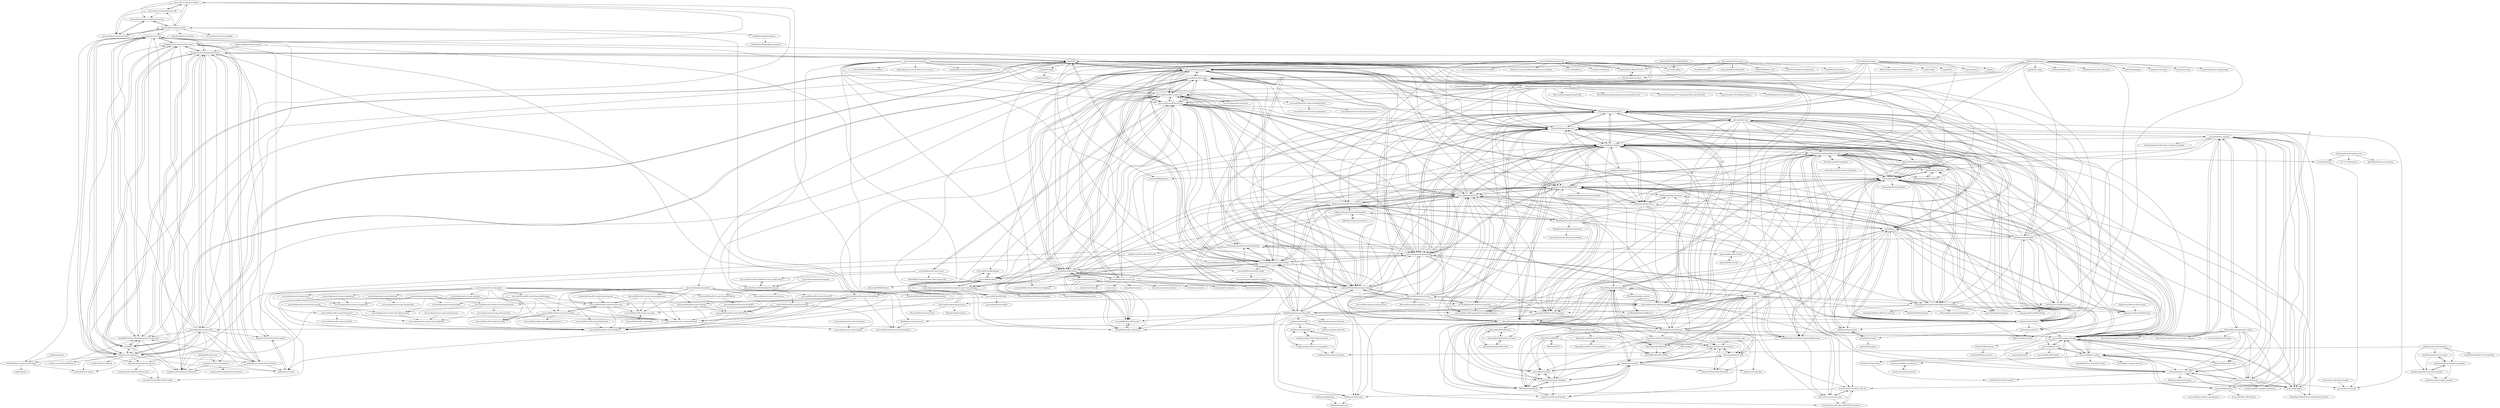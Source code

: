 digraph G {
"microsoft/vscode-powerquery" -> "microsoft/vscode-powerquery-sdk"
"microsoft/vscode-powerquery" -> "microsoft/powerquery-parser"
"microsoft/vscode-powerquery" -> "microsoft/powerquery-formatter"
"microsoft/vscode-powerquery" -> "microsoft/powerquery-language-services"
"microsoft/vscode-powerquery" -> "Hugoberry/PowerQueryFunctional"
"microsoft/charticulator" -> "deneb-viz/deneb"
"microsoft/charticulator" -> "vega/lyra" ["e"=1]
"microsoft/charticulator" -> "microsoft/PowerBI-visuals"
"microsoft/charticulator" -> "microsoft/PowerBI-visuals-tools"
"microsoft/charticulator" -> "microsoft/timelinestoryteller"
"microsoft/charticulator" -> "TabularEditor/TabularEditor"
"microsoft/charticulator" -> "zBritva/charticulator-visual-community"
"microsoft/charticulator" -> "vega/voyager" ["e"=1]
"microsoft/charticulator" -> "microsoft/DataConnectors"
"microsoft/charticulator" -> "microsoft/Analysis-Services"
"microsoft/charticulator" -> "microsoft/PowerBI-JavaScript"
"microsoft/charticulator" -> "deldersveld/PowerBI-ThemeTemplates"
"microsoft/charticulator" -> "vega/falcon" ["e"=1]
"microsoft/charticulator" -> "vega/vegafusion" ["e"=1]
"microsoft/charticulator" -> "microsoft/pbiworkshops"
"sql-bi/DaxDateTemplate" -> "DaxStudio/DaxStudio"
"sql-bi/DaxDateTemplate" -> "TabularEditor/TabularEditor"
"sql-bi/DaxDateTemplate" -> "sql-bi/Bravo"
"sql-bi/DaxDateTemplate" -> "ImkeF/M"
"sql-bi/DaxDateTemplate" -> "sql-bi/AnalyzeInExcel"
"sql-bi/DaxDateTemplate" -> "didierterrien/Power-BI-Sidetools"
"sql-bi/DaxDateTemplate" -> "TabularEditor/Scripts"
"sql-bi/DaxDateTemplate" -> "sql-bi/Contoso-Data-Generator"
"sql-bi/DaxDateTemplate" -> "microsoft/pbiworkshops"
"sql-bi/DaxDateTemplate" -> "marclelijveld/External-Tools-Model-Documentation"
"sql-bi/DaxDateTemplate" -> "m-kovalsky/Tabular"
"sql-bi/DaxDateTemplate" -> "microsoft/Analysis-Services"
"sql-bi/DaxDateTemplate" -> "microsoft/DataConnectors"
"sql-bi/DaxDateTemplate" -> "DevScope/powerbi-powershell-modules"
"sql-bi/DaxDateTemplate" -> "migueesc123/PowerBIRESTAPI"
"NajiElKotob/Awesome-Power-BI" -> "deldersveld/PowerBI-ThemeTemplates"
"NajiElKotob/Awesome-Power-BI" -> "avontd2868/PowerBI-visuals"
"NajiElKotob/Awesome-Power-BI" -> "microsoft/PowerBI-Icons"
"NajiElKotob/Awesome-Power-BI" -> "microsoft/powerbi-desktop-samples"
"NajiElKotob/Awesome-Power-BI" -> "sql-bi/Bravo"
"NajiElKotob/Awesome-Power-BI" -> "Rulikkk/awesome-power-bi"
"NajiElKotob/Awesome-Power-BI" -> "microsoft/PowerBI-Developer-Samples"
"NajiElKotob/Awesome-Power-BI" -> "microsoft/pbiworkshops"
"NajiElKotob/Awesome-Power-BI" -> "ImkeF/M"
"NajiElKotob/Awesome-Power-BI" -> "NajiElKotob/Awesome-Datasets"
"NajiElKotob/Awesome-Power-BI" -> "DaxStudio/DaxStudio"
"NajiElKotob/Awesome-Power-BI" -> "data-goblin/powerbi-macguyver-toolbox"
"NajiElKotob/Awesome-Power-BI" -> "migueesc123/PowerBIRESTAPI"
"NajiElKotob/Awesome-Power-BI" -> "melqassas/PowerBI"
"NajiElKotob/Awesome-Power-BI" -> "xornand/PowerBI-visuals-docs"
"microsoft/powerbi-desktop-samples" -> "microsoft/PowerBI-Developer-Samples"
"microsoft/powerbi-desktop-samples" -> "microsoft/pbiworkshops"
"microsoft/powerbi-desktop-samples" -> "TabularEditor/TabularEditor"
"microsoft/powerbi-desktop-samples" -> "microsoft/PowerBI-Icons"
"microsoft/powerbi-desktop-samples" -> "microsoft/Analysis-Services"
"microsoft/powerbi-desktop-samples" -> "MicrosoftDocs/powerbi-docs"
"microsoft/powerbi-desktop-samples" -> "microsoft/PowerBI-JavaScript"
"microsoft/powerbi-desktop-samples" -> "NajiElKotob/Awesome-Power-BI"
"microsoft/powerbi-desktop-samples" -> "deldersveld/PowerBI-ThemeTemplates"
"microsoft/powerbi-desktop-samples" -> "microsoft/powerbi-powershell"
"microsoft/powerbi-desktop-samples" -> "DaxStudio/DaxStudio"
"microsoft/powerbi-desktop-samples" -> "microsoft/PowerBI-visuals-tools"
"microsoft/powerbi-desktop-samples" -> "PBI-David/Deneb-Showcase"
"microsoft/powerbi-desktop-samples" -> "microsoft/DataConnectors"
"microsoft/powerbi-desktop-samples" -> "sql-bi/Bravo"
"deldersveld/PowerBI-ThemeTemplates" -> "microsoft/PowerBI-Icons"
"deldersveld/PowerBI-ThemeTemplates" -> "MattRudy/PowerBI-ThemeTemplates"
"deldersveld/PowerBI-ThemeTemplates" -> "NajiElKotob/Awesome-Power-BI"
"deldersveld/PowerBI-ThemeTemplates" -> "avontd2868/PowerBI-visuals"
"deldersveld/PowerBI-ThemeTemplates" -> "microsoft/PowerBI-Developer-Samples"
"deldersveld/PowerBI-ThemeTemplates" -> "microsoft/pbiworkshops"
"deldersveld/PowerBI-ThemeTemplates" -> "xornand/PowerBI-visuals-docs"
"deldersveld/PowerBI-ThemeTemplates" -> "microsoft/powerbi-desktop-samples"
"deldersveld/PowerBI-ThemeTemplates" -> "Azure-Samples/powerbi-powershell"
"deldersveld/PowerBI-ThemeTemplates" -> "migueesc123/PowerBIRESTAPI"
"deldersveld/PowerBI-ThemeTemplates" -> "TabularEditor/TabularEditor"
"deldersveld/PowerBI-ThemeTemplates" -> "microsoft/PowerBI-JavaScript"
"deldersveld/PowerBI-ThemeTemplates" -> "microsoft/PowerBI-visuals-tools"
"deldersveld/PowerBI-ThemeTemplates" -> "data-goblin/powerbi-macguyver-toolbox"
"deldersveld/PowerBI-ThemeTemplates" -> "OfficeDev/Project-Power-BI-Templates"
"ilich/MvcReportViewer" -> "alanjuden/MvcReportViewer"
"ilich/MvcReportViewer" -> "armanio123/ReportViewerForMvc"
"gsimardnet/PowerQueryNet" -> "Hugoberry/PowerQueryExtensions"
"gsimardnet/PowerQueryNet" -> "microsoft/powerquery-parser"
"gsimardnet/PowerQueryNet" -> "KiaraGrouwstra/pquery"
"gsimardnet/PowerQueryNet" -> "sio/LibPQ"
"gsimardnet/PowerQueryNet" -> "acaprojects/m-tools"
"gsimardnet/PowerQueryNet" -> "ImkeF/M"
"gsimardnet/PowerQueryNet" -> "getkks/Power-Query"
"gsimardnet/PowerQueryNet" -> "Hugoberry/PowerQueryFunctional"
"gsimardnet/PowerQueryNet" -> "Hugoberry/PowerQueryConnectors"
"gsimardnet/PowerQueryNet" -> "microsoft/vscode-powerquery"
"gsimardnet/PowerQueryNet" -> "hohlick/Power-Query-Excel-Formats"
"gsimardnet/PowerQueryNet" -> "tnclark8012/Power-BI-Desktop-Query-Extensions"
"gsimardnet/PowerQueryNet" -> "Hugoberry/PowerQueryDecompiler"
"gsimardnet/PowerQueryNet" -> "microsoft/DataConnectors"
"gsimardnet/PowerQueryNet" -> "camwally/Power-Query"
"Rulikkk/awesome-power-bi" -> "microsoft/PowerBI-visuals-AttributeSlicer"
"microsoft/powerbi-powershell" -> "Azure-Samples/powerbi-powershell"
"microsoft/powerbi-powershell" -> "microsoft/Analysis-Services"
"microsoft/powerbi-powershell" -> "DevScope/powerbi-powershell-modules"
"microsoft/powerbi-powershell" -> "migueesc123/PowerBIRESTAPI"
"microsoft/powerbi-powershell" -> "TabularEditor/TabularEditor"
"microsoft/powerbi-powershell" -> "microsoft/PowerBI-Tools-For-Capacities"
"microsoft/powerbi-powershell" -> "microsoft/pbiworkshops"
"microsoft/powerbi-powershell" -> "microsoft/PowerBI-Icons"
"microsoft/powerbi-powershell" -> "DaxStudio/DaxStudio"
"microsoft/powerbi-powershell" -> "MicrosoftDocs/powerbi-docs"
"microsoft/powerbi-powershell" -> "microsoft/ReportingServicesTools" ["e"=1]
"microsoft/powerbi-powershell" -> "microsoft/PowerBI-visuals-tools"
"microsoft/powerbi-powershell" -> "marclelijveld/Power-BI-Automation"
"microsoft/powerbi-powershell" -> "microsoft/PowerBI-LogAnalytics-Template-Reports"
"microsoft/powerbi-powershell" -> "microsoft/DataConnectors"
"aprildunnam/Power-Automate" -> "aprildunnam/powerplatform-samples"
"aprildunnam/Power-Automate" -> "aprildunnam/powerautomate-samples"
"ImkeF/M-Guide" -> "ImkeF/Utilities"
"microsoft/pbiworkshops" -> "microsoft/PowerBI-Icons"
"microsoft/pbiworkshops" -> "m-kovalsky/Tabular"
"microsoft/pbiworkshops" -> "microsoft/semantic-link-labs"
"microsoft/pbiworkshops" -> "RuiRomano/pbimonitor"
"microsoft/pbiworkshops" -> "pbiaf/powerbiadoption"
"microsoft/pbiworkshops" -> "microsoft/Analysis-Services"
"microsoft/pbiworkshops" -> "migueesc123/PowerBIRESTAPI"
"microsoft/pbiworkshops" -> "m-kovalsky/Fabric"
"microsoft/pbiworkshops" -> "marclelijveld/Power-BI-Automation"
"microsoft/pbiworkshops" -> "data-goblin/powerbi-macguyver-toolbox"
"microsoft/pbiworkshops" -> "microsoft/powerbi-powershell"
"microsoft/pbiworkshops" -> "PowerBI-tips/TabularEditor-Scripts"
"microsoft/pbiworkshops" -> "TabularEditor/TabularEditor"
"microsoft/pbiworkshops" -> "marclelijveld/External-Tools-Model-Documentation"
"microsoft/pbiworkshops" -> "ImkeF/M"
"TabularEditor/BestPracticeRules" -> "TabularEditor/Scripts"
"TabularEditor/BestPracticeRules" -> "TabularEditor/TabularEditor3"
"TabularEditor/BestPracticeRules" -> "PowerBI-tips/TabularEditor-Scripts"
"TabularEditor/BestPracticeRules" -> "m-kovalsky/Tabular"
"TabularEditor/BestPracticeRules" -> "TabularEditor/TabularEditor"
"TabularEditor/BestPracticeRules" -> "microsoft/Analysis-Services"
"microsoft/RdlMigration" -> "microsoft/Power-BI-ALM-Toolkit"
"MicrosoftDocs/powerbi-docs" -> "microsoft/powerbi-powershell"
"MicrosoftDocs/powerbi-docs" -> "MicrosoftDocs/powerquery-docs"
"MicrosoftDocs/powerbi-docs" -> "microsoft/powerbi-desktop-samples"
"MicrosoftDocs/powerbi-docs" -> "MicrosoftDocs/power-automate-docs" ["e"=1]
"MicrosoftDocs/powerbi-docs" -> "microsoft/Analysis-Services"
"MicrosoftDocs/powerbi-docs" -> "MicrosoftDocs/power-platform" ["e"=1]
"MicrosoftDocs/powerbi-docs" -> "microsoft/pbiworkshops"
"MicrosoftDocs/powerbi-docs" -> "microsoft/PowerBI-Developer-Samples"
"MicrosoftDocs/powerbi-docs" -> "microsoft/PowerBI-Icons"
"MicrosoftDocs/powerbi-docs" -> "Azure-Samples/powerbi-powershell"
"MicrosoftDocs/powerbi-docs" -> "TabularEditor/TabularEditor"
"MicrosoftDocs/powerbi-docs" -> "migueesc123/PowerBIRESTAPI"
"MicrosoftDocs/powerbi-docs" -> "m-kovalsky/Tabular"
"MicrosoftDocs/powerbi-docs" -> "microsoft/PowerBI-Tools-For-Capacities"
"MicrosoftDocs/powerbi-docs" -> "microsoft/semantic-link-labs"
"microsoft/PowerBI-Tools-For-Capacities" -> "microsoft/PowerBI-LogAnalytics-Template-Reports"
"microsoft/PowerBI-Tools-For-Capacities" -> "marclelijveld/Power-BI-Automation"
"microsoft/PowerBI-Tools-For-Capacities" -> "microsoft/Analysis-Services"
"microsoft/PowerBI-Tools-For-Capacities" -> "RuiRomano/pbiscripts"
"microsoft/PowerBI-Tools-For-Capacities" -> "justBlindbaek/PowerBIMonitor"
"itsnotaboutthecell/powerquerym" -> "itsnotaboutthecell/PowerBI-cmdlets"
"itsnotaboutthecell/powerquerym" -> "itsnotaboutthecell/Power-BI-Sessions"
"mbilling/PBIConnectors" -> "migueesc123/YoutubeAnalytics"
"mbilling/PBIConnectors" -> "Hugoberry/PowerQueryConnectors"
"maxim-uvarov/PowerBI-book-ru" -> "tnclark8012/Power-BI-Desktop-Query-Extensions"
"microsoft/SQLServerSpatialTools" -> "microsoft/sqldev"
"gramener/visual-vocabulary-vega" -> "Giammaria/Vega-Lite-Techniques"
"gramener/visual-vocabulary-vega" -> "Flynnxx1/Deneb-Vega-Showcase"
"gramener/visual-vocabulary-vega" -> "Giammaria/Vega-Visuals"
"microsoft/PowerBI-visuals-PowerKPIMatrix" -> "microsoft/PowerBI-visuals-MultiKPI"
"yehoshuadimarsky/python-ssas" -> "S-C-O-U-T/Pyadomd"
"yehoshuadimarsky/python-ssas" -> "akavalar/SSAS-on-a-shoestring"
"yehoshuadimarsky/python-ssas" -> "Curts0/PyTabular"
"didierterrien/Power-BI-assistant" -> "didierterrien/Power-BI-Sidetools"
"IvanBond/Power-Query-Cheat-Sheet" -> "camwally/Power-Query"
"IvanBond/Power-Query-Cheat-Sheet" -> "ImkeF/pquery"
"microsoft/powerquery-parser" -> "microsoft/powerquery-language-services"
"microsoft/powerquery-parser" -> "microsoft/powerquery-formatter"
"microsoft/powerquery-parser" -> "microsoft/vscode-powerquery"
"microsoft/powerquery-parser" -> "acaprojects/m-tools"
"microsoft/powerquery-parser" -> "microsoft/vscode-powerquery-sdk"
"microsoft/powerquery-parser" -> "mogulargmbh/m-formatter"
"microsoft/powerquery-parser" -> "microsoft/powerquery-language"
"microsoft/powerquery-parser" -> "nimblelearn/datapackage-m"
"microsoft/Power-BI-ALM-Toolkit" -> "microsoft/powerbi-migration-sample"
"sio/LibPQ" -> "Hugoberry/PowerQueryExtensions"
"sio/LibPQ" -> "acaprojects/m-tools"
"sio/LibPQ" -> "KiaraGrouwstra/pquery"
"sio/LibPQ" -> "Hugoberry/PowerQueryFunctional"
"sio/LibPQ" -> "tnclark8012/Power-BI-Desktop-Query-Extensions"
"sio/LibPQ" -> "Hugoberry/PowerQueryConnectors"
"dubravcik/pbixrefresher-python" -> "dubravcik/PBIXRefresher"
"dubravcik/pbixrefresher-python" -> "Hugoberry/PowerQueryExtensions"
"hohlick/Power-Query-Excel-Formats" -> "Hugoberry/PowerQueryFunctional"
"hohlick/Power-Query-Excel-Formats" -> "Hugoberry/PowerQueryExtensions"
"hohlick/Power-Query-Excel-Formats" -> "getkks/Power-Query"
"hohlick/Power-Query-Excel-Formats" -> "tnclark8012/Power-BI-Desktop-Query-Extensions"
"hohlick/Power-Query-Excel-Formats" -> "acaprojects/m-tools"
"hohlick/Power-Query-Excel-Formats" -> "Hugoberry/PowerQueryConnectors"
"Hugoberry/PowerQueryFunctional" -> "acaprojects/m-tools"
"Hugoberry/PowerQueryFunctional" -> "Hugoberry/PowerQueryExtensions"
"Hugoberry/PowerQueryFunctional" -> "Hugoberry/PowerQueryDecompiler"
"Hugoberry/PowerQueryFunctional" -> "tnclark8012/Power-BI-Desktop-Query-Extensions"
"Hugoberry/PowerQueryFunctional" -> "sio/LibPQ"
"Hugoberry/PowerQueryFunctional" -> "Hugoberry/PowerQueryConnectors"
"Hugoberry/PowerQueryFunctional" -> "getkks/Power-Query"
"Hugoberry/PowerQueryFunctional" -> "hohlick/Power-Query-Excel-Formats"
"Hugoberry/PowerQueryDecompiler" -> "getkks/Power-Query"
"getkks/Power-Query" -> "Hugoberry/PowerQueryDecompiler"
"TabularEditor/Scripts" -> "TabularEditor/TabularEditor3"
"TabularEditor/Scripts" -> "m-kovalsky/Tabular"
"m-kovalsky/Tabular" -> "PowerBI-tips/TabularEditor-Scripts"
"m-kovalsky/Tabular" -> "m-kovalsky/ReportAnalyzer"
"m-kovalsky/Tabular" -> "TabularEditor/Scripts"
"m-kovalsky/Tabular" -> "sql-bi/VertiPaq-Analyzer"
"m-kovalsky/Tabular" -> "RuiRomano/pbimonitor"
"m-kovalsky/Tabular" -> "microsoft/Analysis-Services"
"m-kovalsky/Tabular" -> "migueesc123/PowerBIRESTAPI"
"m-kovalsky/Tabular" -> "microsoft/semantic-link-labs"
"m-kovalsky/Tabular" -> "marclelijveld/Power-BI-Automation"
"m-kovalsky/Tabular" -> "m-kovalsky/ModelAutoBuild"
"m-kovalsky/Tabular" -> "microsoft/pbiworkshops"
"m-kovalsky/Tabular" -> "DaveRuijter/BestPracticeAnalyzerAutomation"
"lkosson/reportviewercore" -> "amh1979/AspNetCore.Reporting"
"lkosson/reportviewercore" -> "alanjuden/MvcReportViewer"
"lkosson/reportviewercore" -> "FastReports/FastReport" ["e"=1]
"lkosson/reportviewercore" -> "ilich/MvcReportViewer"
"lkosson/reportviewercore" -> "Tewr/BlazorWorker" ["e"=1]
"lkosson/reportviewercore" -> "anmcgrath/BlazorDatasheet" ["e"=1]
"lkosson/reportviewercore" -> "VahidN/PdfReport.Core" ["e"=1]
"KiaraGrouwstra/pquery" -> "sio/LibPQ"
"KiaraGrouwstra/pquery" -> "tnclark8012/Power-BI-Desktop-Query-Extensions"
"KiaraGrouwstra/pquery" -> "Hugoberry/PowerQueryExtensions"
"KiaraGrouwstra/pquery" -> "acaprojects/m-tools"
"KiaraGrouwstra/pquery" -> "ImkeF/M"
"KiaraGrouwstra/pquery" -> "Hugoberry/PowerQueryFunctional"
"KiaraGrouwstra/pquery" -> "IvanBond/Power-Refresh"
"KiaraGrouwstra/pquery" -> "hohlick/Power-Query-Excel-Formats"
"KiaraGrouwstra/pquery" -> "gsimardnet/PowerQueryNet"
"KiaraGrouwstra/pquery" -> "getkks/Power-Query"
"KiaraGrouwstra/pquery" -> "microsoft/DataConnectors"
"KiaraGrouwstra/pquery" -> "camwally/Power-Query"
"KiaraGrouwstra/pquery" -> "itsnotaboutthecell/powerquerym"
"KiaraGrouwstra/pquery" -> "maxim-uvarov/PowerBI-book-ru"
"KiaraGrouwstra/pquery" -> "IvanBond/Power-Query-Cheat-Sheet"
"pbi-tools/pbi-tools" -> "microsoft/vscode-tmdl"
"pbi-tools/pbi-tools" -> "marclelijveld/Power-BI-Automation"
"pbi-tools/pbi-tools" -> "RuiRomano/pbimonitor"
"pbi-tools/pbi-tools" -> "migueesc123/PowerBIRESTAPI"
"pbi-tools/pbi-tools" -> "m-kovalsky/Tabular"
"pbi-tools/pbi-tools" -> "m-kovalsky/fabric_cat_tools"
"pbi-tools/pbi-tools" -> "microsoft/Analysis-Services"
"pbi-tools/pbi-tools" -> "PowerBI-tips/TabularEditor-Scripts"
"pbi-tools/pbi-tools" -> "microsoft/PowerBI-Tools-For-Capacities"
"pbi-tools/pbi-tools" -> "TabularEditor/TabularEditor"
"pbi-tools/pbi-tools" -> "microsoft/pbiworkshops"
"pbi-tools/pbi-tools" -> "gbrueckl/PowerBI-VSCode"
"pbi-tools/pbi-tools" -> "sql-bi/Bravo"
"pbi-tools/pbi-tools" -> "didierterrien/Power-BI-Sidetools"
"pbi-tools/pbi-tools" -> "marclelijveld/External-Tools-Model-Documentation"
"tnclark8012/Power-BI-Desktop-Query-Extensions" -> "Hugoberry/PowerQueryExtensions"
"tnclark8012/Power-BI-Desktop-Query-Extensions" -> "Hugoberry/PowerQueryFunctional"
"tnclark8012/Power-BI-Desktop-Query-Extensions" -> "acaprojects/m-tools"
"tnclark8012/Power-BI-Desktop-Query-Extensions" -> "KiaraGrouwstra/pquery"
"tnclark8012/Power-BI-Desktop-Query-Extensions" -> "sio/LibPQ"
"tnclark8012/Power-BI-Desktop-Query-Extensions" -> "Hugoberry/PowerQueryConnectors"
"stephbruno/Power-BI-Field-Finder" -> "itsnotaboutthecell/PowerBI-cmdlets"
"didierterrien/Power-BI-Sidetools" -> "MikeCarlo/BusinessOps"
"pbiaf/powerbiadoption" -> "microsoft/pbiworkshops"
"pbiaf/powerbiadoption" -> "migueesc123/PowerBIRESTAPI"
"pbiaf/powerbiadoption" -> "m-kovalsky/Tabular"
"pbiaf/powerbiadoption" -> "microsoft/Analysis-Services"
"pbiaf/powerbiadoption" -> "m-kovalsky/ReportAnalyzer"
"pbiaf/powerbiadoption" -> "RuiRomano/pbimonitor"
"pbiaf/powerbiadoption" -> "microsoft/RdlMigration"
"pbiaf/powerbiadoption" -> "microsoft/semantic-link-labs"
"pbiaf/powerbiadoption" -> "microsoft/PowerBI-Icons"
"sql-bi/AnalyzeInExcel" -> "sql-bi/DaxFormatter"
"sql-bi/AnalyzeInExcel" -> "MikeCarlo/BusinessOps"
"microsoft/Power-BI-Embedded-Contoso-Sales-Demo" -> "microsoft/PowerBI-Embedded-Showcases"
"OfficeDev/Project-Accelerator" -> "OfficeDev/Project-Power-BI-Templates"
"microsoft/powerbi-client-react" -> "microsoft/PowerBI-JavaScript"
"microsoft/powerbi-client-react" -> "microsoft/Power-BI-Embedded-Contoso-Sales-Demo"
"microsoft/powerbi-client-react" -> "microsoft/PowerBI-Embedded-Showcases"
"microsoft/powerbi-client-react" -> "microsoft/PowerBI-Developer-Samples"
"microsoft/powerbi-client-react" -> "PowerBiDevCamp/App-Owns-Data-Starter-Kit"
"melqassas/PowerBI" -> "JaySumners/Power-BI-Tools"
"melqassas/PowerBI" -> "melqassas/CodeSamples"
"melqassas/PowerBI" -> "melqassas/SharePoint-Customization"
"itsnotaboutthecell/Power-BI-Sessions" -> "itsnotaboutthecell/PowerBI-cmdlets"
"MicrosoftDocs/powerquery-docs" -> "Hugoberry/PowerQueryExtensions"
"MicrosoftDocs/powerquery-docs" -> "microsoft/powerquery-parser"
"MicrosoftDocs/powerquery-docs" -> "microsoft/vscode-powerquery"
"MicrosoftDocs/powerquery-docs" -> "itsnotaboutthecell/powerquerym"
"MicrosoftDocs/powerquery-docs" -> "MicrosoftDocs/bi-shared-docs"
"MicrosoftDocs/powerquery-docs" -> "Hugoberry/PowerQuery"
"aprildunnam/ListFormatting" -> "aprildunnam/Power-Automate"
"aprildunnam/ListFormatting" -> "aprildunnam/powerplatform-samples"
"aprildunnam/ListFormatting" -> "aprildunnam/powerautomate-samples"
"aprildunnam/ListFormatting" -> "SumitKanchan4/SP-List-Formatting"
"aprildunnam/ListFormatting" -> "melqassas/SharePoint-Formulas"
"melqassas/SharePoint-Customization" -> "melqassas/CodeSamples"
"melqassas/SharePoint-Customization" -> "melqassas/SharePoint-Administration"
"melqassas/SharePoint-Customization" -> "melqassas/SharePoint-Formulas"
"melqassas/SharePoint-Administration" -> "melqassas/CodeSamples"
"melqassas/SharePoint-Administration" -> "melqassas/SharePoint-Customization"
"melqassas/CodeSamples" -> "melqassas/SharePoint-Administration"
"melqassas/CodeSamples" -> "melqassas/SharePoint-Formulas"
"melqassas/SharePoint-Formulas" -> "melqassas/CodeSamples"
"sql-bi/VertiPaq-Analyzer" -> "sql-bi/DaxFormatter"
"sql-bi/VertiPaq-Analyzer" -> "m-kovalsky/Tabular"
"marclelijveld/Power-BI-Automation" -> "RuiRomano/pbiscripts"
"marclelijveld/Power-BI-Automation" -> "migueesc123/PowerBIRESTAPI"
"marclelijveld/Power-BI-Automation" -> "JamesDBartlett3/PowerBits"
"microsoft/powerquery-formatter" -> "microsoft/powerquery-language-services"
"microsoft/powerquery-formatter" -> "microsoft/powerquery-parser"
"marclelijveld/External-Tools-Model-Documentation" -> "TabularEditor/Scripts"
"marclelijveld/External-Tools-Model-Documentation" -> "m-kovalsky/ReportAnalyzer"
"marclelijveld/External-Tools-Model-Documentation" -> "marclelijveld/Power-BI-Automation"
"marclelijveld/External-Tools-Model-Documentation" -> "PowerBI-tips/TabularEditor-Scripts"
"marclelijveld/External-Tools-Model-Documentation" -> "migueesc123/PowerBIRESTAPI"
"marclelijveld/External-Tools-Model-Documentation" -> "sql-bi/VertiPaq-Analyzer"
"marclelijveld/External-Tools-Model-Documentation" -> "marclelijveld/Power-BI-Icons-Archived"
"marclelijveld/External-Tools-Model-Documentation" -> "m-kovalsky/Tabular"
"marclelijveld/External-Tools-Model-Documentation" -> "MikeCarlo/BusinessOps"
"marclelijveld/External-Tools-Model-Documentation" -> "didierterrien/Power-BI-Sidetools"
"marclelijveld/External-Tools-Model-Documentation" -> "MarcusWegener/Export2Dataflow"
"marclelijveld/External-Tools-Model-Documentation" -> "samaguire/PowerBINotebooks"
"microsoft/powerquery-language-services" -> "microsoft/powerquery-parser"
"microsoft/powerquery-language-services" -> "microsoft/powerquery-formatter"
"DaxStudio/DaxStudio" -> "TabularEditor/TabularEditor"
"DaxStudio/DaxStudio" -> "microsoft/Analysis-Services"
"DaxStudio/DaxStudio" -> "sql-bi/Bravo"
"DaxStudio/DaxStudio" -> "sql-bi/DaxDateTemplate"
"DaxStudio/DaxStudio" -> "microsoft/DataConnectors"
"DaxStudio/DaxStudio" -> "microsoft/powerbi-powershell"
"DaxStudio/DaxStudio" -> "microsoft/pbiworkshops"
"DaxStudio/DaxStudio" -> "pbi-tools/pbi-tools"
"DaxStudio/DaxStudio" -> "ImkeF/M"
"DaxStudio/DaxStudio" -> "m-kovalsky/Tabular"
"DaxStudio/DaxStudio" -> "gsimardnet/PowerQueryNet"
"DaxStudio/DaxStudio" -> "microsoft/PowerBI-Icons"
"DaxStudio/DaxStudio" -> "sql-bi/AnalyzeInExcel"
"DaxStudio/DaxStudio" -> "microsoft/semantic-link-labs"
"DaxStudio/DaxStudio" -> "sql-bi/VertiPaq-Analyzer"
"TabularEditor/TabularEditor3" -> "TabularEditor/Scripts"
"microsoft/powerbi-jupyter" -> "microsoft/PowerBI-Icons"
"microsoft/powerbi-jupyter" -> "microsoft/pbiworkshops"
"microsoft/powerbi-jupyter" -> "microsoft/PowerBI-visuals-tools"
"microsoft/powerbi-jupyter" -> "Azure-Samples/powerbi-powershell"
"microsoft/powerbi-jupyter" -> "microsoft/MDE-PowerBI-Templates" ["e"=1]
"microsoft/powerbi-jupyter" -> "microsoft/powerbi-powershell"
"microsoft/powerbi-jupyter" -> "karim-aly/intro-to-tensorflow-for-ai-coursera" ["e"=1]
"microsoft/powerbi-jupyter" -> "microsoft/DataConnectors"
"microsoft/powerbi-jupyter" -> "microsoft/PowerBI-Embedded-Showcases"
"microsoft/powerbi-jupyter" -> "microsoft/PowerBI-JavaScript"
"microsoft/powerbi-jupyter" -> "microsoft/PowerBI-Developer-Samples"
"microsoft/powerbi-jupyter" -> "mahdeslami11/Zero-shot-Singing-Voice-Conversion" ["e"=1]
"microsoft/powerbi-jupyter" -> "xornand/PowerBI-visuals-docs"
"microsoft/powerbi-jupyter" -> "microsoft/powerbi-visuals-api"
"microsoft/powerbi-jupyter" -> "microsoft/PowerBI-CSharp"
"Microsoft/PowerBI-visuals-core" -> "microsoft/PowerBI-visuals"
"Microsoft/PowerBI-visuals-core" -> "microsoft/PowerBI-CSharp"
"Microsoft/PowerBI-visuals-core" -> "Azure/usql" ["e"=1]
"Microsoft/PowerBI-visuals-core" -> "mspnp/elasticsearch" ["e"=1]
"Microsoft/PowerBI-visuals-core" -> "Azure/azure-stream-analytics" ["e"=1]
"Microsoft/PowerBI-visuals-core" -> "microsoft/PowerBI-JavaScript"
"Microsoft/PowerBI-visuals-core" -> "DevScope/powerbi-powershell-modules"
"Microsoft/PowerBI-visuals-core" -> "Azure/azure-content" ["e"=1]
"Microsoft/PowerBI-visuals-core" -> "microsoft/SQL-Server-R-Services-Samples" ["e"=1]
"Microsoft/PowerBI-visuals-core" -> "microsoft/DataConnectors"
"Microsoft/PowerBI-visuals-core" -> "streamanalytics/samples" ["e"=1]
"Microsoft/PowerBI-visuals-core" -> "microsoft/PowerBI-visuals-tools"
"Microsoft/PowerBI-visuals-core" -> "Azure/Azure-DataFactory" ["e"=1]
"Microsoft/PowerBI-visuals-core" -> "Azure/AzureDataLake" ["e"=1]
"Microsoft/PowerBI-visuals-core" -> "TabularEditor/TabularEditor"
"tirnovar/m-custom-functions" -> "tirnovar/Power_BI_REST_API_PQ"
"tirnovar/m-custom-functions" -> "tirnovar/Power-BI-Admin-REST-API-Connector"
"sql-bi/Bravo" -> "DaxStudio/DaxStudio"
"sql-bi/Bravo" -> "sql-bi/VertiPaq-Analyzer"
"sql-bi/Bravo" -> "TabularEditor/TabularEditor"
"sql-bi/Bravo" -> "sql-bi/Contoso-Data-Generator"
"sql-bi/Bravo" -> "gdeckler/MicrosoftHatesGregsQuickMeasures"
"sql-bi/Bravo" -> "pbi-tools/pbi-tools"
"sql-bi/Bravo" -> "sql-bi/AnalyzeInExcel"
"sql-bi/Bravo" -> "sql-bi/DaxDateTemplate"
"sql-bi/Bravo" -> "data-goblin/powerbi-macguyver-toolbox"
"sql-bi/Bravo" -> "migueesc123/PowerBIRESTAPI"
"sql-bi/Bravo" -> "microsoft/pbiworkshops"
"sql-bi/Bravo" -> "marclelijveld/Power-BI-Automation"
"sql-bi/Bravo" -> "microsoft/PowerBI-Icons"
"sql-bi/Bravo" -> "m-kovalsky/fabric_cat_tools"
"sql-bi/Bravo" -> "marclelijveld/External-Tools-Model-Documentation"
"microsoft/PowerBI-Icons" -> "microsoft/pbiworkshops"
"microsoft/PowerBI-Icons" -> "migueesc123/PowerBIRESTAPI"
"microsoft/PowerBI-Icons" -> "deldersveld/PowerBI-ThemeTemplates"
"microsoft/PowerBI-Icons" -> "Azure-Samples/powerbi-powershell"
"microsoft/PowerBI-Icons" -> "microsoft/powerbi-powershell"
"microsoft/PowerBI-Icons" -> "microsoft/PowerBI-LogAnalytics-Template-Reports"
"microsoft/PowerBI-Icons" -> "microsoft/PowerBI-Developer-Samples"
"microsoft/PowerBI-Icons" -> "microsoft/semantic-link-labs"
"microsoft/PowerBI-Icons" -> "RuiRomano/pbimonitor"
"microsoft/PowerBI-Icons" -> "xornand/PowerBI-visuals-docs"
"microsoft/PowerBI-Icons" -> "marclelijveld/Power-BI-Automation"
"microsoft/PowerBI-Icons" -> "microsoft/PowerBI-visuals-tools"
"microsoft/PowerBI-Icons" -> "data-goblin/powerbi-macguyver-toolbox"
"microsoft/PowerBI-Icons" -> "m-kovalsky/fabric_cat_tools"
"microsoft/PowerBI-Icons" -> "pbi-tools/pbi-tools"
"deneb-viz/deneb" -> "PowerBI-tips/Deneb-Templates"
"deneb-viz/deneb" -> "Giammaria/Vega-Lite-Techniques"
"deneb-viz/deneb" -> "avatorl/Deneb-Vega-Templates"
"deneb-viz/deneb" -> "PBI-DataVizzle/Deneb"
"deneb-viz/deneb" -> "Giammaria/Vega-Visuals"
"deneb-viz/deneb" -> "shadfrigui/vega-lite"
"deneb-viz/deneb" -> "avatorl/DataViz-Vega"
"deneb-viz/deneb" -> "PBI-David/Deneb-Showcase"
"deneb-viz/deneb" -> "marclelijveld/External-Tools-Model-Documentation"
"deneb-viz/deneb" -> "pbidax/DAXDebugOutput"
"deneb-viz/deneb" -> "m-kovalsky/Tabular"
"deneb-viz/deneb" -> "sql-bi/Contoso-Data-Generator"
"deneb-viz/deneb" -> "phanguyenx/vega-lite"
"deneb-viz/deneb" -> "data-goblin/powerbi-macguyver-toolbox"
"deneb-viz/deneb" -> "tirnovar/m-custom-functions"
"DevScope/powerbi-powershell-modules" -> "Azure-Samples/powerbi-powershell"
"DevScope/powerbi-powershell-modules" -> "microsoft/powerbi-powershell"
"DevScope/powerbi-powershell-modules" -> "microsoft/Analysis-Services"
"DevScope/powerbi-powershell-modules" -> "KiaraGrouwstra/pquery"
"DevScope/powerbi-powershell-modules" -> "stephbruno/Power-BI-Field-Finder"
"DevScope/powerbi-powershell-modules" -> "gbrueckl/PowerBI-VSCode"
"DevScope/powerbi-powershell-modules" -> "TabularEditor/TabularEditor"
"DevScope/powerbi-powershell-modules" -> "marclelijveld/External-Tools-Model-Documentation"
"microsoft/PowerBI-Embedded-Showcases" -> "microsoft/Power-BI-Embedded-Contoso-Sales-Demo"
"microsoft/PowerBI-Embedded-Showcases" -> "microsoft/PowerBI-visuals-PowerKPI"
"microsoft/PowerBI-Embedded-Showcases" -> "microsoft/PowerBI-visuals-PowerKPIMatrix"
"RuiRomano/pbimonitor" -> "RuiRomano/pbigtwmonitor"
"RuiRomano/pbimonitor" -> "RuiRomano/pbiscripts"
"RuiRomano/pbimonitor" -> "m-kovalsky/Tabular"
"RuiRomano/pbimonitor" -> "justBlindbaek/PowerBIMonitor"
"RuiRomano/pbimonitor" -> "JamesDBartlett3/PowerBits"
"RuiRomano/pbimonitor" -> "microsoft/semantic-link-labs"
"RuiRomano/pbimonitor" -> "microsoft/pbiworkshops"
"RuiRomano/pbimonitor" -> "migueesc123/PowerBIRESTAPI"
"RuiRomano/pbimonitor" -> "microsoft/PowerBI-LogAnalytics-Template-Reports"
"aprildunnam/powerautomate-samples" -> "aprildunnam/powerapps-samples"
"aprildunnam/powerautomate-samples" -> "aprildunnam/powerplatform-samples"
"aprildunnam/powerplatform-samples" -> "aprildunnam/powerautomate-samples"
"aprildunnam/powerplatform-samples" -> "aprildunnam/Power-Automate"
"aprildunnam/powerplatform-samples" -> "aprildunnam/powerapps-samples"
"IvanBond/pquery" -> "IvanBond/Power-Query-Cheat-Sheet"
"bennyaustin/elt-framework" -> "bennyaustin/fabric-accelerator"
"microsoft/powerbi-client-angular" -> "microsoft/PowerBI-Embedded-Showcases"
"microsoft/powerbi-client-angular" -> "microsoft/powerbi-report-authoring"
"sql-bi/DaxFormatter" -> "sql-bi/DaxTemplate"
"sql-bi/DaxFormatter" -> "sql-bi/VertiPaq-Analyzer"
"RuiRomano/pbidevops" -> "RuiRomano/pbitracer"
"avontd2868/PowerBI-visuals" -> "xornand/PowerBI-visuals-docs"
"avontd2868/PowerBI-visuals" -> "microsoft/PowerBI-visuals-tools"
"MattRudy/PowerBIThemeSolutions" -> "microsoft/powerbi-data-access-auditing"
"microsoft/vscode-powerquery-sdk" -> "microsoft/vscode-powerquery"
"microsoft/vscode-powerquery-sdk" -> "microsoft/powerquery-formatter"
"microsoft/vscode-powerquery-sdk" -> "microsoft/powerquery-language-services"
"microsoft/PowerBI-CSharp" -> "microsoft/PowerBI-JavaScript"
"microsoft/PowerBI-CSharp" -> "microsoft/PowerBI-Developer-Samples"
"microsoft/PowerBI-CSharp" -> "microsoft/PowerBI-visuals"
"microsoft/PowerBI-CSharp" -> "Azure-Samples/powerbi-powershell"
"microsoft/PowerBI-CSharp" -> "microsoft/PowerBI-visuals-tools"
"microsoft/PowerBI-CSharp" -> "Azure-Samples/power-bi-embedded-integrate-report-into-web-app"
"microsoft/PowerBI-CSharp" -> "microsoft/DataConnectors"
"microsoft/PowerBI-CSharp" -> "microsoft/PowerBI-Icons"
"microsoft/PowerBI-CSharp" -> "microsoft/PowerBI-Cli"
"microsoft/PowerBI-CSharp" -> "microsoft/Analysis-Services"
"microsoft/PowerBI-CSharp" -> "mqvida/PowerBI-DataScience"
"microsoft/PowerBI-CSharp" -> "xornand/PowerBI-visuals-docs"
"microsoft/PowerBI-CSharp" -> "microsoft/powerbi-powershell"
"microsoft/PowerBI-CSharp" -> "migueesc123/PowerBIRESTAPI"
"microsoft/PowerBI-CSharp" -> "Microsoft/PowerBI-visuals-core"
"microsoft/PowerBI-JavaScript" -> "microsoft/PowerBI-CSharp"
"microsoft/PowerBI-JavaScript" -> "microsoft/PowerBI-Developer-Samples"
"microsoft/PowerBI-JavaScript" -> "microsoft/PowerBI-visuals-tools"
"microsoft/PowerBI-JavaScript" -> "microsoft/PowerBI-visuals"
"microsoft/PowerBI-JavaScript" -> "microsoft/DataConnectors"
"microsoft/PowerBI-JavaScript" -> "Azure-Samples/powerbi-powershell"
"microsoft/PowerBI-JavaScript" -> "microsoft/powerbi-desktop-samples"
"microsoft/PowerBI-JavaScript" -> "microsoft/powerbi-client-react"
"microsoft/PowerBI-JavaScript" -> "microsoft/PowerBI-Angular"
"microsoft/PowerBI-JavaScript" -> "microsoft/Analysis-Services"
"microsoft/PowerBI-JavaScript" -> "microsoft/PowerBI-Icons"
"microsoft/PowerBI-JavaScript" -> "Azure-Samples/power-bi-embedded-integrate-report-into-web-app"
"microsoft/PowerBI-JavaScript" -> "microsoft/PowerBI-Cli"
"microsoft/PowerBI-JavaScript" -> "TabularEditor/TabularEditor"
"microsoft/PowerBI-JavaScript" -> "microsoft/powerbi-powershell"
"PowerBI-tips/Deneb-Templates" -> "PBI-DataVizzle/Deneb"
"PowerBI-tips/Deneb-Templates" -> "avatorl/Deneb-Vega-Templates"
"PowerBI-tips/Deneb-Templates" -> "shadfrigui/vega-lite"
"PowerBI-tips/Deneb-Templates" -> "avatorl/DataViz-Vega"
"PowerBI-tips/Deneb-Templates" -> "deneb-viz/deneb"
"PowerBI-tips/Deneb-Templates" -> "Juan-Power-bi/Power-Bi-Deneb"
"PowerBI-tips/Deneb-Templates" -> "gdeckler/MicrosoftHatesGregsQuickMeasures"
"PowerBI-tips/Deneb-Templates" -> "PBI-David/Deneb-Showcase"
"PowerBI-tips/Deneb-Templates" -> "microsoft/PowerBI-LogAnalytics-Template-Reports"
"PowerBI-tips/Deneb-Templates" -> "PowerBI-tips/TabularEditor-Scripts"
"PowerBI-tips/Deneb-Templates" -> "PBI-DataVizzle/pbi_content"
"PowerBI-tips/Deneb-Templates" -> "isinkosemen/Power-BI-Deneb"
"tirnovar/Power_BI_REST_API_PQ" -> "tirnovar/Power-BI-Admin-REST-API-Connector"
"tirnovar/Power_BI_REST_API_PQ" -> "tirnovar/m-custom-functions"
"tirnovar/Power_BI_REST_API_PQ" -> "RuiRomano/pbiscripts"
"MicrosoftLearning/Analyzing-Visualizing-Data-PowerBI" -> "microsoft/PowerBI-visuals"
"MicrosoftLearning/Analyzing-Visualizing-Data-PowerBI" -> "MicrosoftLearning/QueryingT-SQL" ["e"=1]
"MicrosoftLearning/Analyzing-Visualizing-Data-PowerBI" -> "microsoft/PowerBI-Developer-Samples"
"MicrosoftLearning/Analyzing-Visualizing-Data-PowerBI" -> "microsoft/PowerBI-CSharp"
"MicrosoftLearning/Analyzing-Visualizing-Data-PowerBI" -> "MicrosoftLearning/Analyzing-Visualizing-Data-Excel" ["e"=1]
"MicrosoftLearning/Analyzing-Visualizing-Data-PowerBI" -> "microsoft/powerbi-desktop-samples"
"MicrosoftLearning/Analyzing-Visualizing-Data-PowerBI" -> "NajiElKotob/Awesome-Power-BI"
"MicrosoftLearning/Analyzing-Visualizing-Data-PowerBI" -> "MicrosoftLearning/20778-Analyzing-Data-with-Power-BI" ["e"=1]
"MicrosoftLearning/Analyzing-Visualizing-Data-PowerBI" -> "microsoft/PowerBI-JavaScript"
"MicrosoftLearning/Analyzing-Visualizing-Data-PowerBI" -> "utkarsh-yadav1231/Tableau-Projects" ["e"=1]
"MicrosoftLearning/Analyzing-Visualizing-Data-PowerBI" -> "cuttlefishh/python-for-data-analysis" ["e"=1]
"MicrosoftLearning/Analyzing-Visualizing-Data-PowerBI" -> "microsoft/PowerBI-visuals-tools"
"MicrosoftLearning/Analyzing-Visualizing-Data-PowerBI" -> "DaxStudio/DaxStudio"
"MicrosoftLearning/Analyzing-Visualizing-Data-PowerBI" -> "microsoft/Analysis-Services"
"MicrosoftLearning/Analyzing-Visualizing-Data-PowerBI" -> "TabularEditor/TabularEditor"
"PowerBI-tips/TabularEditor-Scripts" -> "m-kovalsky/Tabular"
"PowerBI-tips/TabularEditor-Scripts" -> "TabularEditor/Scripts"
"PowerBI-tips/TabularEditor-Scripts" -> "KornAlexander/PBI-Tools"
"PowerBI-tips/TabularEditor-Scripts" -> "PowerBI-tips/DAX-Templates"
"PowerBI-tips/TabularEditor-Scripts" -> "TabularEditor/TabularEditor3"
"PowerBI-tips/TabularEditor-Scripts" -> "marclelijveld/External-Tools-Model-Documentation"
"PowerBI-tips/TabularEditor-Scripts" -> "tirnovar/Power_BI_REST_API_PQ"
"PowerBI-tips/TabularEditor-Scripts" -> "TabularEditor/BestPracticeRules"
"PowerBI-tips/TabularEditor-Scripts" -> "RuiRomano/pbiscripts"
"PowerBI-tips/TabularEditor-Scripts" -> "gdeckler/MicrosoftHatesGregsQuickMeasures"
"PowerBI-tips/TabularEditor-Scripts" -> "marclelijveld/Power-BI-Automation"
"PowerBI-tips/TabularEditor-Scripts" -> "Curts0/PyTabular"
"PowerBI-tips/TabularEditor-Scripts" -> "JamesDBartlett3/PowerBits"
"PowerBI-tips/TabularEditor-Scripts" -> "PowerBI-tips/Deneb-Templates"
"PowerBI-tips/TabularEditor-Scripts" -> "data-goblin/powerbi-macguyver-toolbox"
"microsoft/PowerBI-Angular" -> "microsoft/PowerBI-Node"
"microsoft/PowerBI-Angular" -> "microsoft/PowerBI-Cli"
"gdeckler/MicrosoftHatesGregsQuickMeasures" -> "PowerBI-tips/Deneb-Templates"
"gdeckler/MicrosoftHatesGregsQuickMeasures" -> "PowerBI-tips/TabularEditor-Scripts"
"gdeckler/MicrosoftHatesGregsQuickMeasures" -> "KornAlexander/PBI-Tools"
"gdeckler/MicrosoftHatesGregsQuickMeasures" -> "tirnovar/m-custom-functions"
"sql-bi/Contoso-Data-Generator" -> "pbidax/DAXDebugOutput"
"sql-bi/Contoso-Data-Generator" -> "samaguire/PowerBINotebooks"
"sql-bi/Contoso-Data-Generator" -> "m-kovalsky/Tabular"
"sql-bi/Contoso-Data-Generator" -> "PowerBI-tips/TabularEditor-Scripts"
"sql-bi/Contoso-Data-Generator" -> "didierterrien/Power-BI-Sidetools"
"RuiRomano/pbiscripts" -> "RuiRomano/pbitracer"
"MattRudy/PowerBI-ThemeTemplates" -> "deldersveld/PowerBI-ThemeTemplates"
"MattRudy/PowerBI-ThemeTemplates" -> "data-goblin/powerbi-macguyver-toolbox"
"MattRudy/PowerBI-ThemeTemplates" -> "PowerBI-tips/Deneb-Templates"
"MattRudy/PowerBI-ThemeTemplates" -> "microsoft/PowerBI-Icons"
"MattRudy/PowerBI-ThemeTemplates" -> "MattRudy/PowerBIThemeSolutions"
"MattRudy/PowerBI-ThemeTemplates" -> "PowerBI-tips/TabularEditor-Scripts"
"MattRudy/PowerBI-ThemeTemplates" -> "microsoft/pbiworkshops"
"MattRudy/PowerBI-ThemeTemplates" -> "marclelijveld/Power-BI-Automation"
"MattRudy/PowerBI-ThemeTemplates" -> "sql-bi/Bravo"
"MattRudy/PowerBI-ThemeTemplates" -> "ImkeF/M"
"MattRudy/PowerBI-ThemeTemplates" -> "m-kovalsky/Tabular"
"MattRudy/PowerBI-ThemeTemplates" -> "migueesc123/PowerBIRESTAPI"
"MattRudy/PowerBI-ThemeTemplates" -> "OfficeDev/Project-Power-BI-Templates"
"MattRudy/PowerBI-ThemeTemplates" -> "gdeckler/MicrosoftHatesGregsQuickMeasures"
"MattRudy/PowerBI-ThemeTemplates" -> "microsoft/PowerBI-visuals-tools"
"PowerBI-tips/DAX-Templates" -> "PowerBI-tips/TabularEditor-Scripts"
"PowerBI-tips/DAX-Templates" -> "PowerBI-tips/Charticulator-Templates"
"PBI-Guy/blog" -> "JamesDBartlett3/PowerBits"
"shadfrigui/vega-lite" -> "PBI-DataVizzle/Deneb"
"shadfrigui/vega-lite" -> "Giammaria/Vega-Visuals"
"shadfrigui/vega-lite" -> "Giammaria/Vega-Lite-Techniques"
"shadfrigui/vega-lite" -> "phanguyenx/vega-lite"
"shadfrigui/vega-lite" -> "avatorl/Deneb-Vega-Templates"
"shadfrigui/vega-lite" -> "Flynnxx1/Deneb-Vega-Showcase"
"shadfrigui/vega-lite" -> "isinkosemen/Power-BI-Deneb"
"shadfrigui/vega-lite" -> "avatorl/DataViz-Vega"
"shadfrigui/vega-lite" -> "PowerBI-tips/Deneb-Templates"
"m-kovalsky/ReportAnalyzer" -> "m-kovalsky/Tabular"
"RuiRomano/pbigtwmonitor" -> "RuiRomano/pbiscripts"
"RuiRomano/pbigtwmonitor" -> "RuiRomano/pbimonitor"
"PBI-DataVizzle/Deneb" -> "isinkosemen/Power-BI-Deneb"
"PBI-DataVizzle/Deneb" -> "avatorl/Deneb-Vega-Templates"
"PBI-DataVizzle/Deneb" -> "shadfrigui/vega-lite"
"PBI-DataVizzle/Deneb" -> "avatorl/DataViz-Vega"
"PBI-DataVizzle/Deneb" -> "PowerBI-tips/Deneb-Templates"
"gbrueckl/PowerBI-VSCode" -> "gbrueckl/FabricStudio"
"PBI-David/Deneb-Showcase" -> "PowerBI-tips/Deneb-Templates"
"PBI-David/Deneb-Showcase" -> "data-goblin/powerbi-macguyver-toolbox"
"PBI-David/Deneb-Showcase" -> "deneb-viz/deneb"
"PBI-David/Deneb-Showcase" -> "avatorl/Deneb-Vega-Templates"
"PBI-David/Deneb-Showcase" -> "shadfrigui/vega-lite"
"PBI-David/Deneb-Showcase" -> "PBI-DataVizzle/Deneb"
"PBI-David/Deneb-Showcase" -> "avatorl/DataViz-Vega"
"PBI-David/Deneb-Showcase" -> "Giammaria/Vega-Lite-Techniques"
"PBI-David/Deneb-Showcase" -> "microsoft/pbiworkshops"
"PBI-David/Deneb-Showcase" -> "microsoft/semantic-link-labs"
"PBI-David/Deneb-Showcase" -> "Giammaria/Vega-Visuals"
"PBI-David/Deneb-Showcase" -> "Juan-Power-bi/Power-Bi-Deneb"
"PBI-David/Deneb-Showcase" -> "gdeckler/MicrosoftHatesGregsQuickMeasures"
"PBI-David/Deneb-Showcase" -> "PowerBI-tips/TabularEditor-Scripts"
"PBI-David/Deneb-Showcase" -> "m-kovalsky/Tabular"
"tirnovar/Power-BI-Admin-REST-API-Connector" -> "tirnovar/Power_BI_REST_API_PQ"
"microsoft/vscode-data-wrangler" -> "microsoft/vscode-tmdl"
"microsoft/Reporting-Services" -> "microsoft/ReportingServicesTools" ["e"=1]
"microsoft/Reporting-Services" -> "microsoft/Reporting-Services-LoadTest" ["e"=1]
"microsoft/Reporting-Services" -> "microsoft/Analysis-Services"
"microsoft/Reporting-Services" -> "microsoft/RdlMigration"
"microsoft/Reporting-Services" -> "TabularEditor/TabularEditor"
"microsoft/Reporting-Services" -> "microsoft/powerbi-powershell"
"microsoft/Reporting-Services" -> "SQL-Server-projects/Reporting-Services-examples" ["e"=1]
"microsoft/Reporting-Services" -> "alanjuden/MvcReportViewer"
"microsoft/Reporting-Services" -> "microsoft/SQL-Server-R-Services-Samples" ["e"=1]
"microsoft/Reporting-Services" -> "microsoft/sqldev"
"microsoft/Reporting-Services" -> "microsoft/PowerBI-Developer-Samples"
"microsoft/Reporting-Services" -> "microsoft/SqlNexus" ["e"=1]
"microsoft/Reporting-Services" -> "microsoft/DataConnectors"
"microsoft/Reporting-Services" -> "microsoft/pbiworkshops"
"microsoft/Reporting-Services" -> "yorek/ssis-dashboard" ["e"=1]
"microsoft/PowerBI-Node" -> "microsoft/PowerBI-Cli"
"microsoft/PowerBI-Node" -> "microsoft/powerbi-visuals-utils-formattingutils"
"microsoft/PowerBI-Node" -> "microsoft/powerbi-models"
"microsoft/PowerBI-Node" -> "microsoft/PowerBI-Angular"
"Curts0/PyTabular" -> "microsoft/vscode-tmdl"
"microsoft/PowerBI-visuals-tools" -> "avontd2868/PowerBI-visuals"
"microsoft/PowerBI-visuals-tools" -> "microsoft/powerbi-visuals-api"
"microsoft/PowerBI-visuals-tools" -> "microsoft/PowerBI-visuals"
"microsoft/PowerBI-visuals-tools" -> "xornand/PowerBI-visuals-docs"
"microsoft/PowerBI-visuals-tools" -> "microsoft/PowerBI-visuals-sampleBarChart"
"microsoft/PowerBI-visuals-tools" -> "microsoft/PowerBI-JavaScript"
"microsoft/PowerBI-visuals-tools" -> "microsoft/PowerBI-visuals-ChicletSlicer"
"microsoft/PowerBI-visuals-tools" -> "microsoft/PowerBI-CSharp"
"microsoft/PowerBI-visuals-tools" -> "microsoft/PowerBI-visuals-ForceGraph"
"microsoft/PowerBI-visuals-tools" -> "microsoft/PowerBI-Developer-Samples"
"microsoft/PowerBI-visuals-tools" -> "microsoft/PowerBI-Icons"
"microsoft/PowerBI-visuals-tools" -> "microsoft/PowerBI-Cli"
"microsoft/PowerBI-visuals-tools" -> "microsoft/powerbi-powershell"
"microsoft/PowerBI-visuals-tools" -> "microsoft/DataConnectors"
"microsoft/PowerBI-visuals-tools" -> "Azure-Samples/powerbi-powershell"
"Juan-Power-bi/Power-Bi-Deneb" -> "PBI-DataVizzle/Deneb"
"Juan-Power-bi/Power-Bi-Deneb" -> "avatorl/DataViz-Vega"
"Juan-Power-bi/Power-Bi-Deneb" -> "Giammaria/Vega-Lite-Techniques"
"Juan-Power-bi/Power-Bi-Deneb" -> "Giammaria/Vega-Visuals"
"avatorl/DataViz-Vega" -> "avatorl/Deneb-Vega-Templates"
"avatorl/DataViz-Vega" -> "PBI-DataVizzle/Deneb"
"avatorl/DataViz-Vega" -> "shadfrigui/vega-lite"
"Azure-Samples/power-bi-embedded-integrate-report-into-web-app" -> "microsoft/PowerBI-Cli"
"Azure-Samples/power-bi-embedded-integrate-report-into-web-app" -> "Azure-Samples/powerbi-angular-client"
"Azure-Samples/power-bi-embedded-integrate-report-into-web-app" -> "microsoft/PowerBI-visuals-ChicletSlicer"
"Azure-Samples/power-bi-embedded-integrate-report-into-web-app" -> "microsoft/PowerBI-Node"
"Azure-Samples/power-bi-embedded-integrate-report-into-web-app" -> "Microsoft/Power-BI-Solution-Template"
"microsoft/PowerBI-Cli" -> "Azure-Samples/power-bi-embedded-integrate-report-into-web-app"
"microsoft/PowerBI-Cli" -> "microsoft/PowerBI-Node"
"microsoft/PowerBI-Cli" -> "microsoft/PowerBI-Angular"
"microsoft/PowerBI-Cli" -> "dubravcik/PBIXRefresher"
"KornAlexander/PBI-Tools" -> "JamesDBartlett3/PowerBits"
"KornAlexander/PBI-Tools" -> "PowerBI-tips/TabularEditor-Scripts"
"data-goblin/TabularEditor-Scripts" -> "data-goblin/PowerBI-Icons"
"data-goblin/TabularEditor-Scripts" -> "data-goblin/TabularEditorQuiz"
"microsoft/PowerBI-visuals" -> "microsoft/PowerBI-visuals-tools"
"microsoft/PowerBI-visuals" -> "Microsoft/PowerBI-visuals-core"
"microsoft/PowerBI-visuals" -> "microsoft/PowerBI-CSharp"
"microsoft/PowerBI-visuals" -> "microsoft/PowerBI-JavaScript"
"microsoft/PowerBI-visuals" -> "microsoft/DataConnectors"
"microsoft/PowerBI-visuals" -> "microsoft/PowerBI-Developer-Samples"
"microsoft/PowerBI-visuals" -> "MicrosoftLearning/Analyzing-Visualizing-Data-PowerBI"
"microsoft/PowerBI-visuals" -> "TabularEditor/TabularEditor"
"microsoft/PowerBI-visuals" -> "DaxStudio/DaxStudio"
"microsoft/PowerBI-visuals" -> "microsoft/Analysis-Services"
"microsoft/PowerBI-visuals" -> "DevScope/powerbi-powershell-modules"
"microsoft/PowerBI-visuals" -> "microsoft/PowerBI-visuals-sampleBarChart"
"microsoft/PowerBI-visuals" -> "Azure-Samples/powerbi-powershell"
"microsoft/PowerBI-visuals" -> "microsoft/powerbi-powershell"
"microsoft/PowerBI-visuals" -> "Azure-Samples/power-bi-embedded-integrate-report-into-web-app"
"deldersveld/topojson" -> "topojson/world-atlas" ["e"=1]
"deldersveld/topojson" -> "topojson/us-atlas" ["e"=1]
"deldersveld/topojson" -> "deldersveld/PowerBI-ThemeTemplates"
"deldersveld/topojson" -> "zcreativelabs/react-simple-maps" ["e"=1]
"deldersveld/topojson" -> "jgoodall/us-maps" ["e"=1]
"deldersveld/topojson" -> "microsoft/PowerBI-visuals"
"deldersveld/topojson" -> "TabularEditor/TabularEditor"
"deldersveld/topojson" -> "sql-bi/Bravo"
"deldersveld/topojson" -> "markmarkoh/datamaps" ["e"=1]
"deldersveld/topojson" -> "microsoft/DataConnectors"
"deldersveld/topojson" -> "PBI-David/Deneb-Showcase"
"deldersveld/topojson" -> "codeforgermany/click_that_hood" ["e"=1]
"deldersveld/topojson" -> "microsoft/PowerBI-JavaScript"
"deldersveld/topojson" -> "sql-bi/Contoso-Data-Generator"
"deldersveld/topojson" -> "mbloch/mapshaper" ["e"=1]
"data-goblin/powerbi-macguyver-toolbox" -> "data-goblin/PowerBI-Icons"
"data-goblin/powerbi-macguyver-toolbox" -> "KornAlexander/PBI-Tools"
"data-goblin/powerbi-macguyver-toolbox" -> "PBI-David/Deneb-Showcase"
"data-goblin/powerbi-macguyver-toolbox" -> "PowerBI-tips/TabularEditor-Scripts"
"data-goblin/powerbi-macguyver-toolbox" -> "m-kovalsky/Tabular"
"data-goblin/powerbi-macguyver-toolbox" -> "microsoft/semantic-link-labs"
"data-goblin/powerbi-macguyver-toolbox" -> "ImkeF/M"
"data-goblin/powerbi-macguyver-toolbox" -> "microsoft/pbiworkshops"
"data-goblin/powerbi-macguyver-toolbox" -> "avatorl/Deneb-Vega-Templates"
"data-goblin/powerbi-macguyver-toolbox" -> "data-goblin/TabularEditor-Scripts"
"data-goblin/powerbi-macguyver-toolbox" -> "MattRudy/PowerBI-ThemeTemplates"
"data-goblin/powerbi-macguyver-toolbox" -> "PowerBIPark/PowerBITutorials"
"data-goblin/powerbi-macguyver-toolbox" -> "deneb-viz/deneb"
"data-goblin/powerbi-macguyver-toolbox" -> "tirnovar/Power_BI_REST_API_PQ"
"data-goblin/powerbi-macguyver-toolbox" -> "PBI-DataVizzle/Deneb"
"microsoft/Fabric-Readiness" -> "microsoft/fabric-samples"
"microsoft/Fabric-Readiness" -> "m-kovalsky/fabric_cat_tools"
"microsoft/Fabric-Readiness" -> "microsoft/semantic-link-labs"
"microsoft/Fabric-Readiness" -> "microsoft/fabricnotes"
"microsoft/Fabric-Readiness" -> "m-kovalsky/Fabric"
"microsoft/Fabric-Readiness" -> "isinghrana/fabric-samples-healthcare"
"microsoft/Fabric-Readiness" -> "microsoft/vscode-tmdl"
"microsoft/Fabric-Readiness" -> "microsoft/fabric-toolbox"
"microsoft/Fabric-Readiness" -> "microsoft/pbiworkshops"
"microsoft/Fabric-Readiness" -> "tirnovar/Power_BI_REST_API_PQ"
"microsoft/fabric-toolbox" -> "microsoft/semantic-link-labs"
"microsoft/fabric-toolbox" -> "microsoft/fabric-samples"
"microsoft/fabric-toolbox" -> "m-kovalsky/fabric_cat_tools"
"microsoft/fabric-toolbox" -> "GT-Analytics/fuam-basic"
"microsoft/fabric-toolbox" -> "microsoft/fabric-cicd"
"microsoft/fabric-toolbox" -> "m-kovalsky/Fabric"
"microsoft/fabric-toolbox" -> "djouallah/Fabric_Notebooks_Demo" ["e"=1]
"microsoft/fabric-toolbox" -> "microsoft/fabricnotes"
"microsoft/fabric-toolbox" -> "kerski/fabric-dataops-patterns"
"microsoft/fabric-toolbox" -> "MicrosoftDocs/fabric-docs"
"microsoft/fabric-toolbox" -> "bennyaustin/fabric-accelerator"
"microsoft/fabric-toolbox" -> "RuiRomano/pbigtwmonitor"
"microsoft/PowerBI-visuals-sampleBarChart" -> "microsoft/powerbi-visuals-sampleslicer"
"microsoft/PowerBI-visuals-sampleBarChart" -> "microsoft/powerbi-visuals-enhancedscatter"
"microsoft/fabric-samples" -> "microsoft/fabric-toolbox"
"microsoft/fabric-samples" -> "microsoft/semantic-link-labs"
"microsoft/fabric-samples" -> "microsoft/Fabric-Readiness"
"microsoft/fabric-samples" -> "m-kovalsky/Fabric"
"microsoft/fabric-samples" -> "m-kovalsky/fabric_cat_tools"
"microsoft/fabric-samples" -> "MicrosoftLearning/mslearn-fabric"
"microsoft/fabric-samples" -> "microsoft/fabric-cicd"
"microsoft/fabric-samples" -> "microsoft/fabricnotes"
"microsoft/fabric-samples" -> "microsoft/Analysis-Services"
"microsoft/fabric-samples" -> "m-kovalsky/Tabular"
"microsoft/fabric-samples" -> "isinghrana/fabric-samples-healthcare"
"microsoft/fabric-samples" -> "Azure-Samples/modern-data-warehouse-dataops" ["e"=1]
"microsoft/fabric-samples" -> "MicrosoftDocs/fabric-docs"
"microsoft/fabric-samples" -> "microsoft/pbiworkshops"
"microsoft/fabric-samples" -> "PowerBI-tips/TabularEditor-Scripts"
"MicrosoftLearning/mslearn-fabric" -> "microsoft/fabric-samples"
"MicrosoftLearning/mslearn-fabric" -> "MicrosoftLearning/DP-500-Azure-Data-Analyst" ["e"=1]
"MicrosoftLearning/mslearn-fabric" -> "microsoft/semantic-link-labs"
"MicrosoftLearning/mslearn-fabric" -> "MicrosoftDocs/fabric-docs"
"MicrosoftLearning/mslearn-fabric" -> "microsoft/fabric-toolbox"
"MicrosoftLearning/mslearn-fabric" -> "m-kovalsky/fabric_cat_tools"
"MicrosoftLearning/mslearn-fabric" -> "microsoft/Fabric-Readiness"
"MicrosoftLearning/mslearn-fabric" -> "microsoft/fabricnotes"
"MicrosoftLearning/mslearn-fabric" -> "MicrosoftLearning/dp-203-azure-data-engineer" ["e"=1]
"MicrosoftLearning/mslearn-fabric" -> "microsoft/fabricrealtimelab"
"OfficeDev/Project-Power-BI-Templates" -> "OfficeDev/Project-Accelerator"
"OfficeDev/Project-Power-BI-Templates" -> "avontd2868/PowerBI-visuals"
"OfficeDev/Project-Power-BI-Templates" -> "microsoft/PowerBI-LogAnalytics-Template-Reports"
"OfficeDev/Project-Power-BI-Templates" -> "MattRudy/PowerBI-ThemeTemplates"
"OfficeDev/Project-Power-BI-Templates" -> "microsoft/PowerBI-Cli"
"NatVanG/PBI-Inspector" -> "NatVanG/PBI-InspectorV2"
"microsoft/fabricnotes" -> "microsoft/Fabric_Workshops"
"microsoft/fabricnotes" -> "nocsi-zz/fabric-capacity-management"
"MicrosoftDocs/fabric-docs" -> "m-kovalsky/fabric_cat_tools"
"xornand/PowerBI-visuals-docs" -> "avontd2868/PowerBI-visuals"
"avatorl/Deneb-Vega-Templates" -> "avatorl/DataViz-Vega"
"avatorl/Deneb-Vega-Templates" -> "PBI-DataVizzle/Deneb"
"avatorl/Deneb-Vega-Templates" -> "Giammaria/Vega-Lite-Techniques"
"avatorl/Deneb-Vega-Templates" -> "isinkosemen/Power-BI-Deneb"
"avatorl/Deneb-Vega-Templates" -> "shadfrigui/vega-lite"
"data-goblin/PowerBI-Icons" -> "data-goblin/TabularEditorQuiz"
"data-goblin/PowerBI-Icons" -> "data-goblin/TabularEditor-Scripts"
"avatorl/PowerBI-IBCS" -> "PBI-David/SVG"
"avatorl/PowerBI-IBCS" -> "Giammaria/Vega-Lite-Techniques"
"avatorl/PowerBI-IBCS" -> "avatorl/DataViz-Vega"
"avatorl/PowerBI-IBCS" -> "PBI-DataVizzle/Deneb"
"avatorl/PowerBI-IBCS" -> "avatorl/Deneb-Vega-Templates"
"data-goblin/TabularEditorQuiz" -> "data-goblin/PowerBI-Icons"
"data-goblin/TabularEditorQuiz" -> "data-goblin/TabularEditor-Scripts"
"microsoft/timelinestoryteller" -> "microsoft/PowerBI-visuals-TimelineStoryteller"
"microsoft/timelinestoryteller" -> "microsoft/powerbi-visuals-pulsechart"
"microsoft/timelinestoryteller" -> "microsoft/PowerBI-visuals-decision-tree"
"microsoft/timelinestoryteller" -> "microsoft/PowerBI-visuals-TimeBrush"
"microsoft/timelinestoryteller" -> "microsoft/PowerBI-visuals-AttributeSlicer"
"microsoft/timelinestoryteller" -> "microsoft/powerbi-report-authoring"
"microsoft/timelinestoryteller" -> "microsoft/PowerBI-visuals-assorules"
"microsoft/timelinestoryteller" -> "microsoft/PowerBI-visuals-FacetKey"
"microsoft/timelinestoryteller" -> "microsoft/PowerBI-visuals-clustering-kmeans"
"microsoft/timelinestoryteller" -> "microsoft/PowerBI-visuals-TableSorter"
"microsoft/timelinestoryteller" -> "Rulikkk/awesome-power-bi"
"microsoft/timelinestoryteller" -> "microsoft/PowerBI-visuals-ClusterMap"
"microsoft/timelinestoryteller" -> "microsoft/PowerBI-visuals-RadarChart"
"TabularEditor/TabularEditor" -> "microsoft/Analysis-Services"
"TabularEditor/TabularEditor" -> "DaxStudio/DaxStudio"
"TabularEditor/TabularEditor" -> "m-kovalsky/Tabular"
"TabularEditor/TabularEditor" -> "TabularEditor/BestPracticeRules"
"TabularEditor/TabularEditor" -> "microsoft/powerbi-powershell"
"TabularEditor/TabularEditor" -> "sql-bi/Bravo"
"TabularEditor/TabularEditor" -> "microsoft/DataConnectors"
"TabularEditor/TabularEditor" -> "microsoft/pbiworkshops"
"TabularEditor/TabularEditor" -> "pbi-tools/pbi-tools"
"TabularEditor/TabularEditor" -> "microsoft/semantic-link-labs"
"TabularEditor/TabularEditor" -> "sql-bi/DaxDateTemplate"
"TabularEditor/TabularEditor" -> "migueesc123/PowerBIRESTAPI"
"TabularEditor/TabularEditor" -> "microsoft/powerbi-desktop-samples"
"TabularEditor/TabularEditor" -> "data-goblin/powerbi-macguyver-toolbox"
"TabularEditor/TabularEditor" -> "DevScope/powerbi-powershell-modules"
"m-kovalsky/Fabric" -> "m-kovalsky/fabric_cat_tools"
"m-kovalsky/Fabric" -> "microsoft/semantic-link-labs"
"m-kovalsky/Fabric" -> "microsoft/fabric-samples"
"m-kovalsky/Fabric" -> "m-kovalsky/Tabular"
"m-kovalsky/Fabric" -> "DaveRuijter/BestPracticeAnalyzerAutomation"
"m-kovalsky/fabric_cat_tools" -> "m-kovalsky/Fabric"
"m-kovalsky/fabric_cat_tools" -> "microsoft/semantic-link-labs"
"m-kovalsky/fabric_cat_tools" -> "microsoft/Fabric-Readiness"
"m-kovalsky/fabric_cat_tools" -> "RuiRomano/fabricnotebooks"
"m-kovalsky/fabric_cat_tools" -> "ecotte/Fabric-Monitoring-RTI"
"m-kovalsky/fabric_cat_tools" -> "RuiRomano/pbigtwmonitor"
"microsoft/Analysis-Services" -> "TabularEditor/TabularEditor"
"microsoft/Analysis-Services" -> "m-kovalsky/Tabular"
"microsoft/Analysis-Services" -> "DaxStudio/DaxStudio"
"microsoft/Analysis-Services" -> "microsoft/semantic-link-labs"
"microsoft/Analysis-Services" -> "microsoft/powerbi-powershell"
"microsoft/Analysis-Services" -> "microsoft/PowerBI-Tools-For-Capacities"
"microsoft/Analysis-Services" -> "microsoft/pbiworkshops"
"microsoft/Analysis-Services" -> "pbi-tools/pbi-tools"
"microsoft/Analysis-Services" -> "TabularEditor/BestPracticeRules"
"microsoft/Analysis-Services" -> "microsoft/fabric-samples"
"microsoft/Analysis-Services" -> "m-kovalsky/Fabric"
"microsoft/Analysis-Services" -> "Azure-Samples/powerbi-powershell"
"microsoft/Analysis-Services" -> "microsoft/DataConnectors"
"microsoft/Analysis-Services" -> "RuiRomano/pbimonitor"
"microsoft/Analysis-Services" -> "migueesc123/PowerBIRESTAPI"
"bennyaustin/fabric-accelerator" -> "bennyaustin/elt-framework"
"microsoft/PowerBI-visuals-spline" -> "microsoft/PowerBI-visuals-assorules"
"alanjuden/MvcReportViewer" -> "ilich/MvcReportViewer"
"alanjuden/MvcReportViewer" -> "microsoft/Reporting-Services"
"PBI-David/SVG" -> "avatorl/PowerBI-IBCS"
"Giammaria/Vega-Visuals" -> "Giammaria/Vega-Lite-Techniques"
"Giammaria/Vega-Visuals" -> "Flynnxx1/Deneb-Vega-Showcase"
"Giammaria/Vega-Visuals" -> "shadfrigui/vega-lite"
"Giammaria/Vega-Visuals" -> "isinkosemen/Power-BI-Deneb"
"Giammaria/Vega-Lite-Techniques" -> "Giammaria/Vega-Visuals"
"Giammaria/Vega-Lite-Techniques" -> "Flynnxx1/Deneb-Vega-Showcase"
"microsoft/powerbi-visuals-utils-formattingutils" -> "microsoft/powerbi-visuals-utils-dataviewutils"
"microsoft/powerbi-visuals-utils-formattingutils" -> "microsoft/powerbi-visuals-utils-tooltiputils"
"microsoft/powerbi-visuals-utils-formattingutils" -> "microsoft/powerbi-visuals-utils-testutils"
"MiguelMyersMS/Microsoft-PBI-Core-Visuals" -> "MiguelMyersMS/Core-Visuals-Board"
"microsoft/PowerBI-visuals-NetworkNavigator" -> "microsoft/PowerBI-visuals-TimeBrush"
"microsoft/PowerBI-visuals-NetworkNavigator" -> "microsoft/powerbi-visuals-pulsechart"
"microsoft/PowerBI-visuals-NetworkNavigator" -> "microsoft/PowerBI-visuals-ClusterMap"
"microsoft/PowerBI-visuals-NetworkNavigator" -> "microsoft/PowerBI-visuals-decision-tree"
"microsoft/powerbi-visuals-gantt" -> "microsoft/powerbi-visuals-pulsechart"
"microsoft/powerbi-visuals-gantt" -> "microsoft/powerbi-visuals-heatmap"
"microsoft/powerbi-visuals-gantt" -> "microsoft/powerbi-visuals-chord"
"microsoft/powerbi-visuals-gantt" -> "microsoft/PowerBI-visuals-FacetKey"
"microsoft/powerbi-visuals-gantt" -> "microsoft/PowerBI-visuals-TableSorter"
"microsoft/powerbi-visuals-gantt" -> "microsoft/powerbi-visuals-streamgraph"
"microsoft/powerbi-visuals-gantt" -> "microsoft/PowerBI-visuals-Tornado"
"microsoft/powerbi-visuals-gantt" -> "microsoft/PowerBI-visuals-NetworkNavigator"
"microsoft/powerbi-visuals-gantt" -> "microsoft/powerbi-visuals-timeline"
"microsoft/powerbi-visuals-gantt" -> "microsoft/powerbi-visuals-dualkpi"
"microsoft/powerbi-visuals-gantt" -> "microsoft/PowerBI-visuals-WordCloud"
"microsoft/powerbi-visuals-gantt" -> "microsoft/PowerBI-visuals-PowerKPIMatrix"
"microsoft/powerbi-visuals-gantt" -> "microsoft/powerbi-visuals-mekkochart"
"microsoft/PowerBI-visuals-ChicletSlicer" -> "microsoft/PowerBI-visuals-ForceGraph"
"microsoft/PowerBI-visuals-ChicletSlicer" -> "microsoft/PowerBI-visuals-AttributeSlicer"
"microsoft/PowerBI-visuals-ChicletSlicer" -> "microsoft/PowerBI-visuals-Tornado"
"microsoft/PowerBI-visuals-ChicletSlicer" -> "microsoft/PowerBI-visuals-decision-tree"
"microsoft/PowerBI-visuals-ChicletSlicer" -> "microsoft/PowerBI-visuals-TableSorter"
"microsoft/PowerBI-visuals-ChicletSlicer" -> "microsoft/PowerBI-visuals-TimeBrush"
"microsoft/PowerBI-visuals-ChicletSlicer" -> "microsoft/powerbi-visuals-pulsechart"
"microsoft/powerbi-visuals-histogram" -> "microsoft/powerbi-visuals-dotplot"
"nimblelearn/datapackage-m" -> "nimblelearn/datapackage-connector"
"microsoft/powerbi-visuals-chord" -> "microsoft/powerbi-visuals-streamgraph"
"microsoft/PowerBI-visuals-forcasting-exp" -> "microsoft/PowerBI-visuals-decision-tree"
"microsoft/PowerBI-visuals-forcasting-exp" -> "microsoft/PowerBI-visuals-assorules"
"microsoft/PowerBI-visuals-WordCloud" -> "microsoft/PowerBI-visuals-TimeBrush"
"microsoft/PowerBI-visuals-WordCloud" -> "microsoft/powerbi-visuals-pulsechart"
"microsoft/PowerBI-visuals-WordCloud" -> "microsoft/PowerBI-visuals-AsterPlot"
"microsoft/powerbi-visuals-sankey" -> "microsoft/powerbi-visuals-dualkpi"
"microsoft/powerbi-visuals-sankey" -> "microsoft/PowerBI-visuals-TimeBrush"
"microsoft/powerbi-visuals-sankey" -> "microsoft/powerbi-visuals-utils-dataviewutils"
"microsoft/powerbi-visuals-sankey" -> "microsoft/powerbi-visuals-utils-formattingutils"
"microsoft/powerbi-visuals-sankey" -> "microsoft/powerbi-visuals-streamgraph"
"microsoft/powerbi-visuals-sankey" -> "microsoft/powerbi-visuals-pulsechart"
"microsoft/PowerBI-visuals-ForceGraph" -> "microsoft/PowerBI-visuals-TableSorter"
"microsoft/PowerBI-visuals-ForceGraph" -> "microsoft/powerbi-visuals-pulsechart"
"microsoft/PowerBI-visuals-ForceGraph" -> "microsoft/powerbi-visuals-dotplot"
"microsoft/PowerBI-visuals-ForceGraph" -> "microsoft/PowerBI-visuals-assorules"
"microsoft/PowerBI-visuals-ForceGraph" -> "microsoft/PowerBI-visuals-TimeBrush"
"microsoft/PowerBI-visuals-TableSorter" -> "microsoft/PowerBI-visuals-TimeBrush"
"microsoft/PowerBI-visuals-TableSorter" -> "microsoft/powerbi-visuals-pulsechart"
"microsoft/PowerBI-visuals-RadarChart" -> "microsoft/PowerBI-visuals-TimeBrush"
"microsoft/PowerBI-visuals-decision-tree" -> "microsoft/PowerBI-visuals-TimeBrush"
"microsoft/PowerBI-visuals-decision-tree" -> "microsoft/powerbi-visuals-pulsechart"
"microsoft/PowerBI-visuals-decision-tree" -> "microsoft/PowerBI-visuals-assorules"
"microsoft/PowerBI-visuals-decision-tree" -> "microsoft/PowerBI-visuals-ClusterMap"
"microsoft/PowerBI-visuals-Tornado" -> "microsoft/PowerBI-visuals-TimeBrush"
"microsoft/PowerBI-visuals-Tornado" -> "microsoft/PowerBI-visuals-TableSorter"
"microsoft/PowerBI-visuals-ClusterMap" -> "microsoft/PowerBI-visuals-TimeBrush"
"microsoft/PowerBI-visuals-ClusterMap" -> "microsoft/PowerBI-visuals-decision-tree"
"microsoft/PowerBI-visuals-ClusterMap" -> "microsoft/PowerBI-visuals-FacetKey"
"microsoft/PowerBI-visuals-ClusterMap" -> "microsoft/PowerBI-visuals-StrippetsBrowser"
"microsoft/PowerBI-visuals-ClusterMap" -> "microsoft/powerbi-visuals-pulsechart"
"microsoft/powerbi-visuals-pulsechart" -> "microsoft/PowerBI-visuals-TimeBrush"
"microsoft/powerbi-visuals-pulsechart" -> "microsoft/powerbi-visuals-dotplot"
"microsoft/powerbi-visuals-mekkochart" -> "microsoft/powerbi-visuals-streamgraph"
"microsoft/PowerBI-visuals-clustering-kmeans" -> "microsoft/PowerBI-visuals-assorules"
"microsoft/PowerBI-visuals-clustering-kmeans" -> "microsoft/PowerBI-visuals-decision-tree"
"microsoft/PowerBI-visuals-clustering-kmeans" -> "microsoft/powerbi-visuals-pulsechart"
"microsoft/PowerBI-visuals-assorules" -> "microsoft/PowerBI-visuals-spline"
"microsoft/powerbi-visuals-utils-dataviewutils" -> "microsoft/powerbi-visuals-utils-tooltiputils"
"microsoft/powerbi-visuals-utils-typeutils" -> "microsoft/powerbi-visuals-utils-tooltiputils"
"microsoft/powerbi-visuals-utils-svgutils" -> "microsoft/powerbi-visuals-utils-dataviewutils"
"microsoft/powerbi-visuals-utils-svgutils" -> "microsoft/powerbi-visuals-utils-tooltiputils"
"microsoft/PowerBI-Developer-Samples" -> "microsoft/PowerBI-CSharp"
"microsoft/PowerBI-Developer-Samples" -> "microsoft/PowerBI-JavaScript"
"microsoft/PowerBI-Developer-Samples" -> "microsoft/powerbi-desktop-samples"
"microsoft/PowerBI-Developer-Samples" -> "microsoft/PowerBI-Icons"
"microsoft/PowerBI-Developer-Samples" -> "microsoft/PowerBI-visuals-tools"
"microsoft/PowerBI-Developer-Samples" -> "microsoft/DataConnectors"
"microsoft/PowerBI-Developer-Samples" -> "Azure-Samples/powerbi-powershell"
"microsoft/PowerBI-Developer-Samples" -> "mqvida/PowerBI-DataScience"
"microsoft/PowerBI-Developer-Samples" -> "deldersveld/PowerBI-ThemeTemplates"
"microsoft/PowerBI-Developer-Samples" -> "microsoft/powerbi-powershell"
"microsoft/PowerBI-Developer-Samples" -> "microsoft/Analysis-Services"
"microsoft/PowerBI-Developer-Samples" -> "microsoft/PowerBI-visuals"
"microsoft/PowerBI-Developer-Samples" -> "microsoft/pbiworkshops"
"microsoft/PowerBI-Developer-Samples" -> "NajiElKotob/Awesome-Power-BI"
"microsoft/PowerBI-Developer-Samples" -> "MicrosoftDocs/powerbi-docs"
"microsoft/semantic-link-labs" -> "m-kovalsky/fabric_cat_tools"
"microsoft/semantic-link-labs" -> "microsoft/fabric-toolbox"
"microsoft/semantic-link-labs" -> "m-kovalsky/Fabric"
"microsoft/semantic-link-labs" -> "microsoft/fabric-samples"
"microsoft/semantic-link-labs" -> "m-kovalsky/Tabular"
"microsoft/semantic-link-labs" -> "microsoft/Fabric-Readiness"
"microsoft/semantic-link-labs" -> "microsoft/pbiworkshops"
"microsoft/semantic-link-labs" -> "microsoft/Analysis-Services"
"microsoft/semantic-link-labs" -> "GT-Analytics/fuam-basic"
"microsoft/semantic-link-labs" -> "RuiRomano/pbimonitor"
"microsoft/semantic-link-labs" -> "migueesc123/PowerBIRESTAPI"
"microsoft/semantic-link-labs" -> "microsoft/fabricnotes"
"microsoft/semantic-link-labs" -> "NatVanG/PBI-Inspector"
"microsoft/semantic-link-labs" -> "microsoft/fabric-cicd"
"microsoft/semantic-link-labs" -> "PowerBI-tips/TabularEditor-Scripts"
"microsoft/DataConnectors" -> "Hugoberry/PowerQueryExtensions"
"microsoft/DataConnectors" -> "migueesc123/PowerBIRESTAPI"
"microsoft/DataConnectors" -> "TabularEditor/TabularEditor"
"microsoft/DataConnectors" -> "microsoft/Analysis-Services"
"microsoft/DataConnectors" -> "ImkeF/M"
"microsoft/DataConnectors" -> "KiaraGrouwstra/pquery"
"microsoft/DataConnectors" -> "DaxStudio/DaxStudio"
"microsoft/DataConnectors" -> "microsoft/PowerBI-JavaScript"
"microsoft/DataConnectors" -> "Azure-Samples/powerbi-powershell"
"microsoft/DataConnectors" -> "microsoft/PowerBI-Developer-Samples"
"microsoft/DataConnectors" -> "microsoft/PowerBI-visuals"
"microsoft/DataConnectors" -> "microsoft/PowerBI-CSharp"
"microsoft/DataConnectors" -> "microsoft/powerbi-powershell"
"microsoft/DataConnectors" -> "microsoft/PowerBI-visuals-tools"
"microsoft/DataConnectors" -> "acaprojects/m-tools"
"PowerBIPark/PowerBITutorials" -> "avatorl/PowerBI-IBCS"
"PowerBIPark/PowerBITutorials" -> "KornAlexander/PBI-Tools"
"PowerBIPark/PowerBITutorials" -> "MiguelMyersMS/Microsoft-PBI-Core-Visuals"
"GT-Analytics/fuam-basic" -> "ecotte/Fabric-Monitoring-RTI"
"MiguelMyersMS/Core-Visuals-Board" -> "MiguelMyersMS/Microsoft-PBI-Core-Visuals"
"microsoft/fabric-cicd" -> "microsoft/dbt-fabricspark" ["e"=1]
"microsoft/fabric-cicd" -> "microsoft/fabric-toolbox"
"microsoft/fabric-cicd" -> "mrjsj/msfabricutils"
"microsoft/fabric-cicd" -> "microsoft/semantic-link-labs"
"Flynnxx1/Deneb-Vega-Showcase" -> "Giammaria/Vega-Lite-Techniques"
"gbrueckl/FabricStudio" -> "gbrueckl/PowerBI-VSCode"
"microsoft/powerbi-visuals-heatmap" -> "microsoft/powerbi-visuals-linedotchart"
"Azure-Samples/powerbi-powershell" -> "microsoft/powerbi-powershell"
"Azure-Samples/powerbi-powershell" -> "DevScope/powerbi-powershell-modules"
"Azure-Samples/powerbi-powershell" -> "microsoft/Power-BI-ALM-Toolkit"
"Azure-Samples/powerbi-powershell" -> "marclelijveld/Power-BI-Automation"
"Azure-Samples/powerbi-powershell" -> "microsoft/PowerBI-Icons"
"Azure-Samples/powerbi-powershell" -> "migueesc123/PowerBIRESTAPI"
"Azure-Samples/powerbi-powershell" -> "microsoft/Analysis-Services"
"Azure-Samples/powerbi-powershell" -> "avontd2868/PowerBI-visuals"
"Azure-Samples/powerbi-powershell" -> "microsoft/PowerBI-CSharp"
"Azure-Samples/powerbi-powershell" -> "microsoft/PowerBI-Cli"
"Azure-Samples/powerbi-powershell" -> "microsoft/pbiworkshops"
"Azure-Samples/powerbi-powershell" -> "microsoft/DataConnectors"
"Azure-Samples/powerbi-powershell" -> "microsoft/PowerBI-Tools-For-Capacities"
"Azure-Samples/powerbi-powershell" -> "microsoft/PowerBI-Developer-Samples"
"Azure-Samples/powerbi-powershell" -> "Azure-Samples/power-bi-embedded-integrate-report-into-web-app"
"ImkeF/M" -> "tirnovar/m-custom-functions"
"ImkeF/M" -> "KiaraGrouwstra/pquery"
"ImkeF/M" -> "Hugoberry/PowerQueryExtensions"
"ImkeF/M" -> "tnclark8012/Power-BI-Desktop-Query-Extensions"
"ImkeF/M" -> "acaprojects/m-tools"
"ImkeF/M" -> "data-goblin/powerbi-macguyver-toolbox"
"ImkeF/M" -> "ImkeF/M-Guide"
"ImkeF/M" -> "migueesc123/PowerBIRESTAPI"
"ImkeF/M" -> "gdeckler/MicrosoftHatesGregsQuickMeasures"
"ImkeF/M" -> "microsoft/DataConnectors"
"ImkeF/M" -> "itsnotaboutthecell/powerquerym"
"ImkeF/M" -> "gsimardnet/PowerQueryNet"
"ImkeF/M" -> "microsoft/pbiworkshops"
"ImkeF/M" -> "m-kovalsky/Tabular"
"ImkeF/M" -> "TabularEditor/Scripts"
"mqvida/PowerBI-DataScience" -> "xornand/PowerBI-visuals-docs"
"mqvida/PowerBI-DataScience" -> "microsoft/PowerBI-Developer-Samples"
"mqvida/PowerBI-DataScience" -> "avontd2868/PowerBI-visuals"
"mqvida/PowerBI-DataScience" -> "microsoft/PowerBI-CSharp"
"migueesc123/PowerBIRESTAPI" -> "marclelijveld/Power-BI-Automation"
"migueesc123/PowerBIRESTAPI" -> "m-kovalsky/Tabular"
"migueesc123/PowerBIRESTAPI" -> "marclelijveld/External-Tools-Model-Documentation"
"migueesc123/PowerBIRESTAPI" -> "tirnovar/Power_BI_REST_API_PQ"
"migueesc123/PowerBIRESTAPI" -> "tirnovar/Power-BI-Admin-REST-API-Connector"
"migueesc123/PowerBIRESTAPI" -> "microsoft/semantic-link-labs"
"migueesc123/PowerBIRESTAPI" -> "RuiRomano/pbigtwmonitor"
"migueesc123/PowerBIRESTAPI" -> "RuiRomano/pbimonitor"
"migueesc123/PowerBIRESTAPI" -> "microsoft/pbiworkshops"
"migueesc123/PowerBIRESTAPI" -> "tirnovar/m-custom-functions"
"migueesc123/PowerBIRESTAPI" -> "pugliathomas/powerbiscannermetadata"
"migueesc123/PowerBIRESTAPI" -> "microsoft/PowerBI-LogAnalytics-Template-Reports"
"migueesc123/PowerBIRESTAPI" -> "microsoft/powerbi-powershell"
"migueesc123/PowerBIRESTAPI" -> "microsoft/PowerBI-Icons"
"migueesc123/PowerBIRESTAPI" -> "justBlindbaek/PowerBIMonitor"
"Hugoberry/PowerQueryExtensions" -> "tnclark8012/Power-BI-Desktop-Query-Extensions"
"Hugoberry/PowerQueryExtensions" -> "Hugoberry/PowerQueryFunctional"
"Hugoberry/PowerQueryExtensions" -> "acaprojects/m-tools"
"Hugoberry/PowerQueryExtensions" -> "sio/LibPQ"
"Hugoberry/PowerQueryExtensions" -> "KiaraGrouwstra/pquery"
"Hugoberry/PowerQueryExtensions" -> "Hugoberry/PowerQueryConnectors"
"Hugoberry/PowerQueryExtensions" -> "hohlick/Power-Query-Excel-Formats"
"Hugoberry/PowerQueryExtensions" -> "getkks/Power-Query"
"Hugoberry/PowerQueryExtensions" -> "Hugoberry/PowerQueryDecompiler"
"Hugoberry/PowerQueryExtensions" -> "didierterrien/Power-BI-Sidetools"
"Hugoberry/PowerQueryExtensions" -> "gsimardnet/PowerQueryNet"
"Hugoberry/PowerQueryExtensions" -> "ImkeF/M"
"Hugoberry/PowerQueryExtensions" -> "migueesc123/YoutubeAnalytics"
"acaprojects/m-tools" -> "Hugoberry/PowerQueryFunctional"
"acaprojects/m-tools" -> "Hugoberry/PowerQueryExtensions"
"acaprojects/m-tools" -> "sio/LibPQ"
"acaprojects/m-tools" -> "tnclark8012/Power-BI-Desktop-Query-Extensions"
"acaprojects/m-tools" -> "KiaraGrouwstra/pquery"
"acaprojects/m-tools" -> "Hugoberry/PowerQueryConnectors"
"acaprojects/m-tools" -> "IvanBond/Power-Query-Cheat-Sheet"
"migueesc123/YoutubeAnalytics" -> "Hugoberry/PowerQueryConnectors"
"migueesc123/YoutubeAnalytics" -> "ruthpozuelo/GoogleAnalyticsConnector"
"microsoft/vscode-powerquery" ["l"="-46.617,8.35"]
"microsoft/vscode-powerquery-sdk" ["l"="-46.645,8.346"]
"microsoft/powerquery-parser" ["l"="-46.621,8.333"]
"microsoft/powerquery-formatter" ["l"="-46.638,8.323"]
"microsoft/powerquery-language-services" ["l"="-46.648,8.33"]
"Hugoberry/PowerQueryFunctional" ["l"="-46.57,8.357"]
"microsoft/charticulator" ["l"="-46.377,8.413"]
"deneb-viz/deneb" ["l"="-46.437,8.541"]
"vega/lyra" ["l"="-5.304,-41.683"]
"microsoft/PowerBI-visuals" ["l"="-46.419,8.391"]
"microsoft/PowerBI-visuals-tools" ["l"="-46.402,8.379"]
"microsoft/timelinestoryteller" ["l"="-46.282,8.301"]
"TabularEditor/TabularEditor" ["l"="-46.445,8.445"]
"zBritva/charticulator-visual-community" ["l"="-46.331,8.398"]
"vega/voyager" ["l"="-5.355,-41.691"]
"microsoft/DataConnectors" ["l"="-46.464,8.396"]
"microsoft/Analysis-Services" ["l"="-46.467,8.437"]
"microsoft/PowerBI-JavaScript" ["l"="-46.416,8.37"]
"deldersveld/PowerBI-ThemeTemplates" ["l"="-46.409,8.438"]
"vega/falcon" ["l"="-5.351,-41.669"]
"vega/vegafusion" ["l"="-5.313,-41.717"]
"microsoft/pbiworkshops" ["l"="-46.46,8.457"]
"sql-bi/DaxDateTemplate" ["l"="-46.491,8.461"]
"DaxStudio/DaxStudio" ["l"="-46.484,8.441"]
"sql-bi/Bravo" ["l"="-46.461,8.479"]
"ImkeF/M" ["l"="-46.504,8.43"]
"sql-bi/AnalyzeInExcel" ["l"="-46.514,8.508"]
"didierterrien/Power-BI-Sidetools" ["l"="-46.514,8.496"]
"TabularEditor/Scripts" ["l"="-46.471,8.497"]
"sql-bi/Contoso-Data-Generator" ["l"="-46.468,8.529"]
"marclelijveld/External-Tools-Model-Documentation" ["l"="-46.484,8.503"]
"m-kovalsky/Tabular" ["l"="-46.484,8.485"]
"DevScope/powerbi-powershell-modules" ["l"="-46.472,8.417"]
"migueesc123/PowerBIRESTAPI" ["l"="-46.474,8.458"]
"NajiElKotob/Awesome-Power-BI" ["l"="-46.402,8.421"]
"avontd2868/PowerBI-visuals" ["l"="-46.375,8.393"]
"microsoft/PowerBI-Icons" ["l"="-46.447,8.43"]
"microsoft/powerbi-desktop-samples" ["l"="-46.426,8.424"]
"Rulikkk/awesome-power-bi" ["l"="-46.315,8.351"]
"microsoft/PowerBI-Developer-Samples" ["l"="-46.438,8.388"]
"NajiElKotob/Awesome-Datasets" ["l"="-46.343,8.413"]
"data-goblin/powerbi-macguyver-toolbox" ["l"="-46.455,8.497"]
"melqassas/PowerBI" ["l"="-46.261,8.42"]
"xornand/PowerBI-visuals-docs" ["l"="-46.394,8.393"]
"MicrosoftDocs/powerbi-docs" ["l"="-46.488,8.409"]
"microsoft/powerbi-powershell" ["l"="-46.451,8.414"]
"PBI-David/Deneb-Showcase" ["l"="-46.42,8.525"]
"MattRudy/PowerBI-ThemeTemplates" ["l"="-46.427,8.478"]
"Azure-Samples/powerbi-powershell" ["l"="-46.434,8.406"]
"OfficeDev/Project-Power-BI-Templates" ["l"="-46.365,8.437"]
"ilich/MvcReportViewer" ["l"="-46.247,8.539"]
"alanjuden/MvcReportViewer" ["l"="-46.29,8.518"]
"armanio123/ReportViewerForMvc" ["l"="-46.21,8.541"]
"gsimardnet/PowerQueryNet" ["l"="-46.553,8.384"]
"Hugoberry/PowerQueryExtensions" ["l"="-46.542,8.377"]
"KiaraGrouwstra/pquery" ["l"="-46.529,8.367"]
"sio/LibPQ" ["l"="-46.556,8.349"]
"acaprojects/m-tools" ["l"="-46.543,8.356"]
"getkks/Power-Query" ["l"="-46.562,8.363"]
"Hugoberry/PowerQueryConnectors" ["l"="-46.572,8.344"]
"hohlick/Power-Query-Excel-Formats" ["l"="-46.567,8.372"]
"tnclark8012/Power-BI-Desktop-Query-Extensions" ["l"="-46.552,8.364"]
"Hugoberry/PowerQueryDecompiler" ["l"="-46.58,8.371"]
"camwally/Power-Query" ["l"="-46.55,8.337"]
"microsoft/PowerBI-visuals-AttributeSlicer" ["l"="-46.299,8.323"]
"microsoft/PowerBI-Tools-For-Capacities" ["l"="-46.488,8.426"]
"microsoft/ReportingServicesTools" ["l"="-47.107,8.391"]
"marclelijveld/Power-BI-Automation" ["l"="-46.465,8.469"]
"microsoft/PowerBI-LogAnalytics-Template-Reports" ["l"="-46.43,8.461"]
"aprildunnam/Power-Automate" ["l"="-46.088,8.433"]
"aprildunnam/powerplatform-samples" ["l"="-46.091,8.414"]
"aprildunnam/powerautomate-samples" ["l"="-46.08,8.421"]
"ImkeF/M-Guide" ["l"="-46.423,8.494"]
"ImkeF/Utilities" ["l"="-46.389,8.514"]
"microsoft/semantic-link-labs" ["l"="-46.514,8.482"]
"RuiRomano/pbimonitor" ["l"="-46.497,8.473"]
"pbiaf/powerbiadoption" ["l"="-46.444,8.473"]
"m-kovalsky/Fabric" ["l"="-46.532,8.472"]
"PowerBI-tips/TabularEditor-Scripts" ["l"="-46.465,8.515"]
"TabularEditor/BestPracticeRules" ["l"="-46.443,8.489"]
"TabularEditor/TabularEditor3" ["l"="-46.437,8.513"]
"microsoft/RdlMigration" ["l"="-46.356,8.486"]
"microsoft/Power-BI-ALM-Toolkit" ["l"="-46.345,8.454"]
"MicrosoftDocs/powerquery-docs" ["l"="-46.6,8.374"]
"MicrosoftDocs/power-automate-docs" ["l"="-45.359,8.75"]
"MicrosoftDocs/power-platform" ["l"="-45.321,8.687"]
"RuiRomano/pbiscripts" ["l"="-46.515,8.466"]
"justBlindbaek/PowerBIMonitor" ["l"="-46.522,8.437"]
"itsnotaboutthecell/powerquerym" ["l"="-46.586,8.399"]
"itsnotaboutthecell/PowerBI-cmdlets" ["l"="-46.611,8.41"]
"itsnotaboutthecell/Power-BI-Sessions" ["l"="-46.634,8.406"]
"mbilling/PBIConnectors" ["l"="-46.601,8.305"]
"migueesc123/YoutubeAnalytics" ["l"="-46.584,8.322"]
"maxim-uvarov/PowerBI-book-ru" ["l"="-46.539,8.325"]
"microsoft/SQLServerSpatialTools" ["l"="-46.24,8.485"]
"microsoft/sqldev" ["l"="-46.288,8.478"]
"gramener/visual-vocabulary-vega" ["l"="-46.368,8.614"]
"Giammaria/Vega-Lite-Techniques" ["l"="-46.4,8.581"]
"Flynnxx1/Deneb-Vega-Showcase" ["l"="-46.382,8.594"]
"Giammaria/Vega-Visuals" ["l"="-46.389,8.574"]
"microsoft/PowerBI-visuals-PowerKPIMatrix" ["l"="-46.332,8.212"]
"microsoft/PowerBI-visuals-MultiKPI" ["l"="-46.341,8.182"]
"yehoshuadimarsky/python-ssas" ["l"="-46.536,8.668"]
"S-C-O-U-T/Pyadomd" ["l"="-46.533,8.698"]
"akavalar/SSAS-on-a-shoestring" ["l"="-46.553,8.695"]
"Curts0/PyTabular" ["l"="-46.519,8.604"]
"didierterrien/Power-BI-assistant" ["l"="-46.542,8.549"]
"IvanBond/Power-Query-Cheat-Sheet" ["l"="-46.559,8.315"]
"ImkeF/pquery" ["l"="-46.57,8.29"]
"mogulargmbh/m-formatter" ["l"="-46.652,8.302"]
"microsoft/powerquery-language" ["l"="-46.635,8.299"]
"nimblelearn/datapackage-m" ["l"="-46.671,8.313"]
"microsoft/powerbi-migration-sample" ["l"="-46.314,8.462"]
"dubravcik/pbixrefresher-python" ["l"="-46.508,8.304"]
"dubravcik/PBIXRefresher" ["l"="-46.455,8.304"]
"m-kovalsky/ReportAnalyzer" ["l"="-46.454,8.513"]
"sql-bi/VertiPaq-Analyzer" ["l"="-46.501,8.517"]
"m-kovalsky/ModelAutoBuild" ["l"="-46.56,8.451"]
"DaveRuijter/BestPracticeAnalyzerAutomation" ["l"="-46.548,8.462"]
"lkosson/reportviewercore" ["l"="-46.233,8.57"]
"amh1979/AspNetCore.Reporting" ["l"="-46.207,8.592"]
"FastReports/FastReport" ["l"="-34.626,-1.068"]
"Tewr/BlazorWorker" ["l"="-36.455,-0.983"]
"anmcgrath/BlazorDatasheet" ["l"="-36.44,-0.978"]
"VahidN/PdfReport.Core" ["l"="-33.938,-3.166"]
"IvanBond/Power-Refresh" ["l"="-46.54,8.301"]
"pbi-tools/pbi-tools" ["l"="-46.479,8.475"]
"microsoft/vscode-tmdl" ["l"="-46.543,8.57"]
"m-kovalsky/fabric_cat_tools" ["l"="-46.535,8.5"]
"gbrueckl/PowerBI-VSCode" ["l"="-46.406,8.49"]
"stephbruno/Power-BI-Field-Finder" ["l"="-46.567,8.414"]
"MikeCarlo/BusinessOps" ["l"="-46.515,8.532"]
"sql-bi/DaxFormatter" ["l"="-46.523,8.549"]
"microsoft/Power-BI-Embedded-Contoso-Sales-Demo" ["l"="-46.406,8.243"]
"microsoft/PowerBI-Embedded-Showcases" ["l"="-46.386,8.252"]
"OfficeDev/Project-Accelerator" ["l"="-46.318,8.433"]
"microsoft/powerbi-client-react" ["l"="-46.414,8.294"]
"PowerBiDevCamp/App-Owns-Data-Starter-Kit" ["l"="-46.433,8.248"]
"JaySumners/Power-BI-Tools" ["l"="-46.236,8.42"]
"melqassas/CodeSamples" ["l"="-46.202,8.426"]
"melqassas/SharePoint-Customization" ["l"="-46.209,8.416"]
"MicrosoftDocs/bi-shared-docs" ["l"="-46.651,8.375"]
"Hugoberry/PowerQuery" ["l"="-46.634,8.374"]
"aprildunnam/ListFormatting" ["l"="-46.112,8.427"]
"SumitKanchan4/SP-List-Formatting" ["l"="-46.102,8.447"]
"melqassas/SharePoint-Formulas" ["l"="-46.172,8.424"]
"melqassas/SharePoint-Administration" ["l"="-46.19,8.414"]
"JamesDBartlett3/PowerBits" ["l"="-46.484,8.541"]
"marclelijveld/Power-BI-Icons-Archived" ["l"="-46.505,8.567"]
"MarcusWegener/Export2Dataflow" ["l"="-46.506,8.552"]
"samaguire/PowerBINotebooks" ["l"="-46.487,8.559"]
"microsoft/powerbi-jupyter" ["l"="-46.419,8.347"]
"microsoft/MDE-PowerBI-Templates" ["l"="-45.63,7.422"]
"karim-aly/intro-to-tensorflow-for-ai-coursera" ["l"="36.833,3.365"]
"mahdeslami11/Zero-shot-Singing-Voice-Conversion" ["l"="36.836,3.404"]
"microsoft/powerbi-visuals-api" ["l"="-46.363,8.347"]
"microsoft/PowerBI-CSharp" ["l"="-46.437,8.365"]
"Microsoft/PowerBI-visuals-core" ["l"="-46.453,8.346"]
"Azure/usql" ["l"="-44.854,6.964"]
"mspnp/elasticsearch" ["l"="-44.954,7.095"]
"Azure/azure-stream-analytics" ["l"="-44.883,6.978"]
"Azure/azure-content" ["l"="-44.894,7.072"]
"microsoft/SQL-Server-R-Services-Samples" ["l"="-44.867,6.827"]
"streamanalytics/samples" ["l"="-44.888,6.955"]
"Azure/Azure-DataFactory" ["l"="-45.186,7.644"]
"Azure/AzureDataLake" ["l"="-44.861,6.941"]
"tirnovar/m-custom-functions" ["l"="-46.484,8.515"]
"tirnovar/Power_BI_REST_API_PQ" ["l"="-46.499,8.504"]
"tirnovar/Power-BI-Admin-REST-API-Connector" ["l"="-46.498,8.529"]
"gdeckler/MicrosoftHatesGregsQuickMeasures" ["l"="-46.448,8.524"]
"PowerBI-tips/Deneb-Templates" ["l"="-46.42,8.543"]
"avatorl/Deneb-Vega-Templates" ["l"="-46.428,8.566"]
"PBI-DataVizzle/Deneb" ["l"="-46.417,8.559"]
"shadfrigui/vega-lite" ["l"="-46.406,8.567"]
"avatorl/DataViz-Vega" ["l"="-46.419,8.574"]
"pbidax/DAXDebugOutput" ["l"="-46.462,8.576"]
"phanguyenx/vega-lite" ["l"="-46.431,8.584"]
"microsoft/PowerBI-visuals-PowerKPI" ["l"="-46.392,8.212"]
"RuiRomano/pbigtwmonitor" ["l"="-46.529,8.486"]
"aprildunnam/powerapps-samples" ["l"="-46.071,8.407"]
"IvanBond/pquery" ["l"="-46.572,8.273"]
"bennyaustin/elt-framework" ["l"="-46.662,8.555"]
"bennyaustin/fabric-accelerator" ["l"="-46.638,8.542"]
"microsoft/powerbi-client-angular" ["l"="-46.355,8.225"]
"microsoft/powerbi-report-authoring" ["l"="-46.318,8.253"]
"sql-bi/DaxTemplate" ["l"="-46.542,8.59"]
"RuiRomano/pbidevops" ["l"="-46.621,8.447"]
"RuiRomano/pbitracer" ["l"="-46.582,8.452"]
"MattRudy/PowerBIThemeSolutions" ["l"="-46.441,8.559"]
"microsoft/powerbi-data-access-auditing" ["l"="-46.44,8.608"]
"Azure-Samples/power-bi-embedded-integrate-report-into-web-app" ["l"="-46.389,8.326"]
"microsoft/PowerBI-Cli" ["l"="-46.389,8.343"]
"mqvida/PowerBI-DataScience" ["l"="-46.387,8.364"]
"microsoft/PowerBI-Angular" ["l"="-46.369,8.32"]
"Juan-Power-bi/Power-Bi-Deneb" ["l"="-46.392,8.559"]
"PBI-DataVizzle/pbi_content" ["l"="-46.4,8.598"]
"isinkosemen/Power-BI-Deneb" ["l"="-46.41,8.581"]
"MicrosoftLearning/Analyzing-Visualizing-Data-PowerBI" ["l"="-46.467,8.371"]
"MicrosoftLearning/QueryingT-SQL" ["l"="47.061,24.428"]
"MicrosoftLearning/Analyzing-Visualizing-Data-Excel" ["l"="47.064,24.406"]
"MicrosoftLearning/20778-Analyzing-Data-with-Power-BI" ["l"="-45.069,7.546"]
"utkarsh-yadav1231/Tableau-Projects" ["l"="47.216,24.885"]
"cuttlefishh/python-for-data-analysis" ["l"="47.14,24.833"]
"KornAlexander/PBI-Tools" ["l"="-46.462,8.552"]
"PowerBI-tips/DAX-Templates" ["l"="-46.399,8.541"]
"microsoft/PowerBI-Node" ["l"="-46.359,8.295"]
"PowerBI-tips/Charticulator-Templates" ["l"="-46.358,8.564"]
"PBI-Guy/blog" ["l"="-46.494,8.601"]
"gbrueckl/FabricStudio" ["l"="-46.372,8.51"]
"microsoft/vscode-data-wrangler" ["l"="-46.591,8.639"]
"microsoft/Reporting-Services" ["l"="-46.373,8.462"]
"microsoft/Reporting-Services-LoadTest" ["l"="-47.178,8.332"]
"SQL-Server-projects/Reporting-Services-examples" ["l"="-47.065,8.625"]
"microsoft/SqlNexus" ["l"="-47.12,8.423"]
"yorek/ssis-dashboard" ["l"="-47.216,8.329"]
"microsoft/powerbi-visuals-utils-formattingutils" ["l"="-46.316,8.218"]
"microsoft/powerbi-models" ["l"="-46.349,8.263"]
"microsoft/PowerBI-visuals-sampleBarChart" ["l"="-46.431,8.313"]
"microsoft/PowerBI-visuals-ChicletSlicer" ["l"="-46.316,8.295"]
"microsoft/PowerBI-visuals-ForceGraph" ["l"="-46.301,8.302"]
"Azure-Samples/powerbi-angular-client" ["l"="-46.379,8.295"]
"Microsoft/Power-BI-Solution-Template" ["l"="-46.383,8.281"]
"data-goblin/TabularEditor-Scripts" ["l"="-46.518,8.454"]
"data-goblin/PowerBI-Icons" ["l"="-46.531,8.455"]
"data-goblin/TabularEditorQuiz" ["l"="-46.543,8.442"]
"deldersveld/topojson" ["l"="-46.402,8.466"]
"topojson/world-atlas" ["l"="39.385,23.972"]
"topojson/us-atlas" ["l"="39.409,23.937"]
"zcreativelabs/react-simple-maps" ["l"="0.694,-28.616"]
"jgoodall/us-maps" ["l"="39.581,23.878"]
"markmarkoh/datamaps" ["l"="-4.421,-42.065"]
"codeforgermany/click_that_hood" ["l"="39.591,23.91"]
"mbloch/mapshaper" ["l"="39.31,24.023"]
"PowerBIPark/PowerBITutorials" ["l"="-46.455,8.598"]
"microsoft/Fabric-Readiness" ["l"="-46.549,8.51"]
"microsoft/fabric-samples" ["l"="-46.545,8.486"]
"microsoft/fabricnotes" ["l"="-46.597,8.501"]
"isinghrana/fabric-samples-healthcare" ["l"="-46.587,8.529"]
"microsoft/fabric-toolbox" ["l"="-46.569,8.501"]
"GT-Analytics/fuam-basic" ["l"="-46.563,8.527"]
"microsoft/fabric-cicd" ["l"="-46.569,8.476"]
"djouallah/Fabric_Notebooks_Demo" ["l"="-0.59,15.617"]
"kerski/fabric-dataops-patterns" ["l"="-46.617,8.527"]
"MicrosoftDocs/fabric-docs" ["l"="-46.583,8.513"]
"microsoft/powerbi-visuals-sampleslicer" ["l"="-46.455,8.27"]
"microsoft/powerbi-visuals-enhancedscatter" ["l"="-46.438,8.277"]
"MicrosoftLearning/mslearn-fabric" ["l"="-46.584,8.487"]
"Azure-Samples/modern-data-warehouse-dataops" ["l"="-45.166,7.671"]
"MicrosoftLearning/DP-500-Azure-Data-Analyst" ["l"="-45.01,7.543"]
"MicrosoftLearning/dp-203-azure-data-engineer" ["l"="-44.988,7.533"]
"microsoft/fabricrealtimelab" ["l"="-46.634,8.483"]
"NatVanG/PBI-Inspector" ["l"="-46.58,8.559"]
"NatVanG/PBI-InspectorV2" ["l"="-46.607,8.583"]
"microsoft/Fabric_Workshops" ["l"="-46.633,8.508"]
"nocsi-zz/fabric-capacity-management" ["l"="-46.651,8.51"]
"avatorl/PowerBI-IBCS" ["l"="-46.42,8.604"]
"PBI-David/SVG" ["l"="-46.413,8.635"]
"microsoft/PowerBI-visuals-TimelineStoryteller" ["l"="-46.253,8.322"]
"microsoft/powerbi-visuals-pulsechart" ["l"="-46.273,8.269"]
"microsoft/PowerBI-visuals-decision-tree" ["l"="-46.265,8.278"]
"microsoft/PowerBI-visuals-TimeBrush" ["l"="-46.28,8.266"]
"microsoft/PowerBI-visuals-assorules" ["l"="-46.25,8.297"]
"microsoft/PowerBI-visuals-FacetKey" ["l"="-46.27,8.253"]
"microsoft/PowerBI-visuals-clustering-kmeans" ["l"="-46.261,8.291"]
"microsoft/PowerBI-visuals-TableSorter" ["l"="-46.292,8.271"]
"microsoft/PowerBI-visuals-ClusterMap" ["l"="-46.251,8.267"]
"microsoft/PowerBI-visuals-RadarChart" ["l"="-46.251,8.281"]
"RuiRomano/fabricnotebooks" ["l"="-46.559,8.546"]
"ecotte/Fabric-Monitoring-RTI" ["l"="-46.573,8.542"]
"microsoft/PowerBI-visuals-spline" ["l"="-46.227,8.299"]
"microsoft/powerbi-visuals-utils-dataviewutils" ["l"="-46.299,8.193"]
"microsoft/powerbi-visuals-utils-tooltiputils" ["l"="-46.309,8.176"]
"microsoft/powerbi-visuals-utils-testutils" ["l"="-46.321,8.191"]
"MiguelMyersMS/Microsoft-PBI-Core-Visuals" ["l"="-46.455,8.654"]
"MiguelMyersMS/Core-Visuals-Board" ["l"="-46.455,8.679"]
"microsoft/PowerBI-visuals-NetworkNavigator" ["l"="-46.257,8.25"]
"microsoft/powerbi-visuals-gantt" ["l"="-46.267,8.222"]
"microsoft/powerbi-visuals-heatmap" ["l"="-46.237,8.18"]
"microsoft/powerbi-visuals-chord" ["l"="-46.251,8.194"]
"microsoft/powerbi-visuals-streamgraph" ["l"="-46.274,8.198"]
"microsoft/PowerBI-visuals-Tornado" ["l"="-46.294,8.252"]
"microsoft/powerbi-visuals-timeline" ["l"="-46.231,8.203"]
"microsoft/powerbi-visuals-dualkpi" ["l"="-46.264,8.204"]
"microsoft/PowerBI-visuals-WordCloud" ["l"="-46.244,8.239"]
"microsoft/powerbi-visuals-mekkochart" ["l"="-46.265,8.184"]
"microsoft/powerbi-visuals-histogram" ["l"="-46.222,8.316"]
"microsoft/powerbi-visuals-dotplot" ["l"="-46.258,8.305"]
"nimblelearn/datapackage-connector" ["l"="-46.695,8.301"]
"microsoft/PowerBI-visuals-forcasting-exp" ["l"="-46.23,8.281"]
"microsoft/PowerBI-visuals-AsterPlot" ["l"="-46.213,8.225"]
"microsoft/powerbi-visuals-sankey" ["l"="-46.287,8.222"]
"microsoft/PowerBI-visuals-StrippetsBrowser" ["l"="-46.216,8.256"]
"microsoft/powerbi-visuals-utils-typeutils" ["l"="-46.312,8.148"]
"microsoft/powerbi-visuals-utils-svgutils" ["l"="-46.295,8.163"]
"microsoft/dbt-fabricspark" ["l"="-0.435,16.334"]
"mrjsj/msfabricutils" ["l"="-46.613,8.469"]
"microsoft/powerbi-visuals-linedotchart" ["l"="-46.222,8.159"]
"pugliathomas/powerbiscannermetadata" ["l"="-46.526,8.522"]
"ruthpozuelo/GoogleAnalyticsConnector" ["l"="-46.6,8.287"]
}